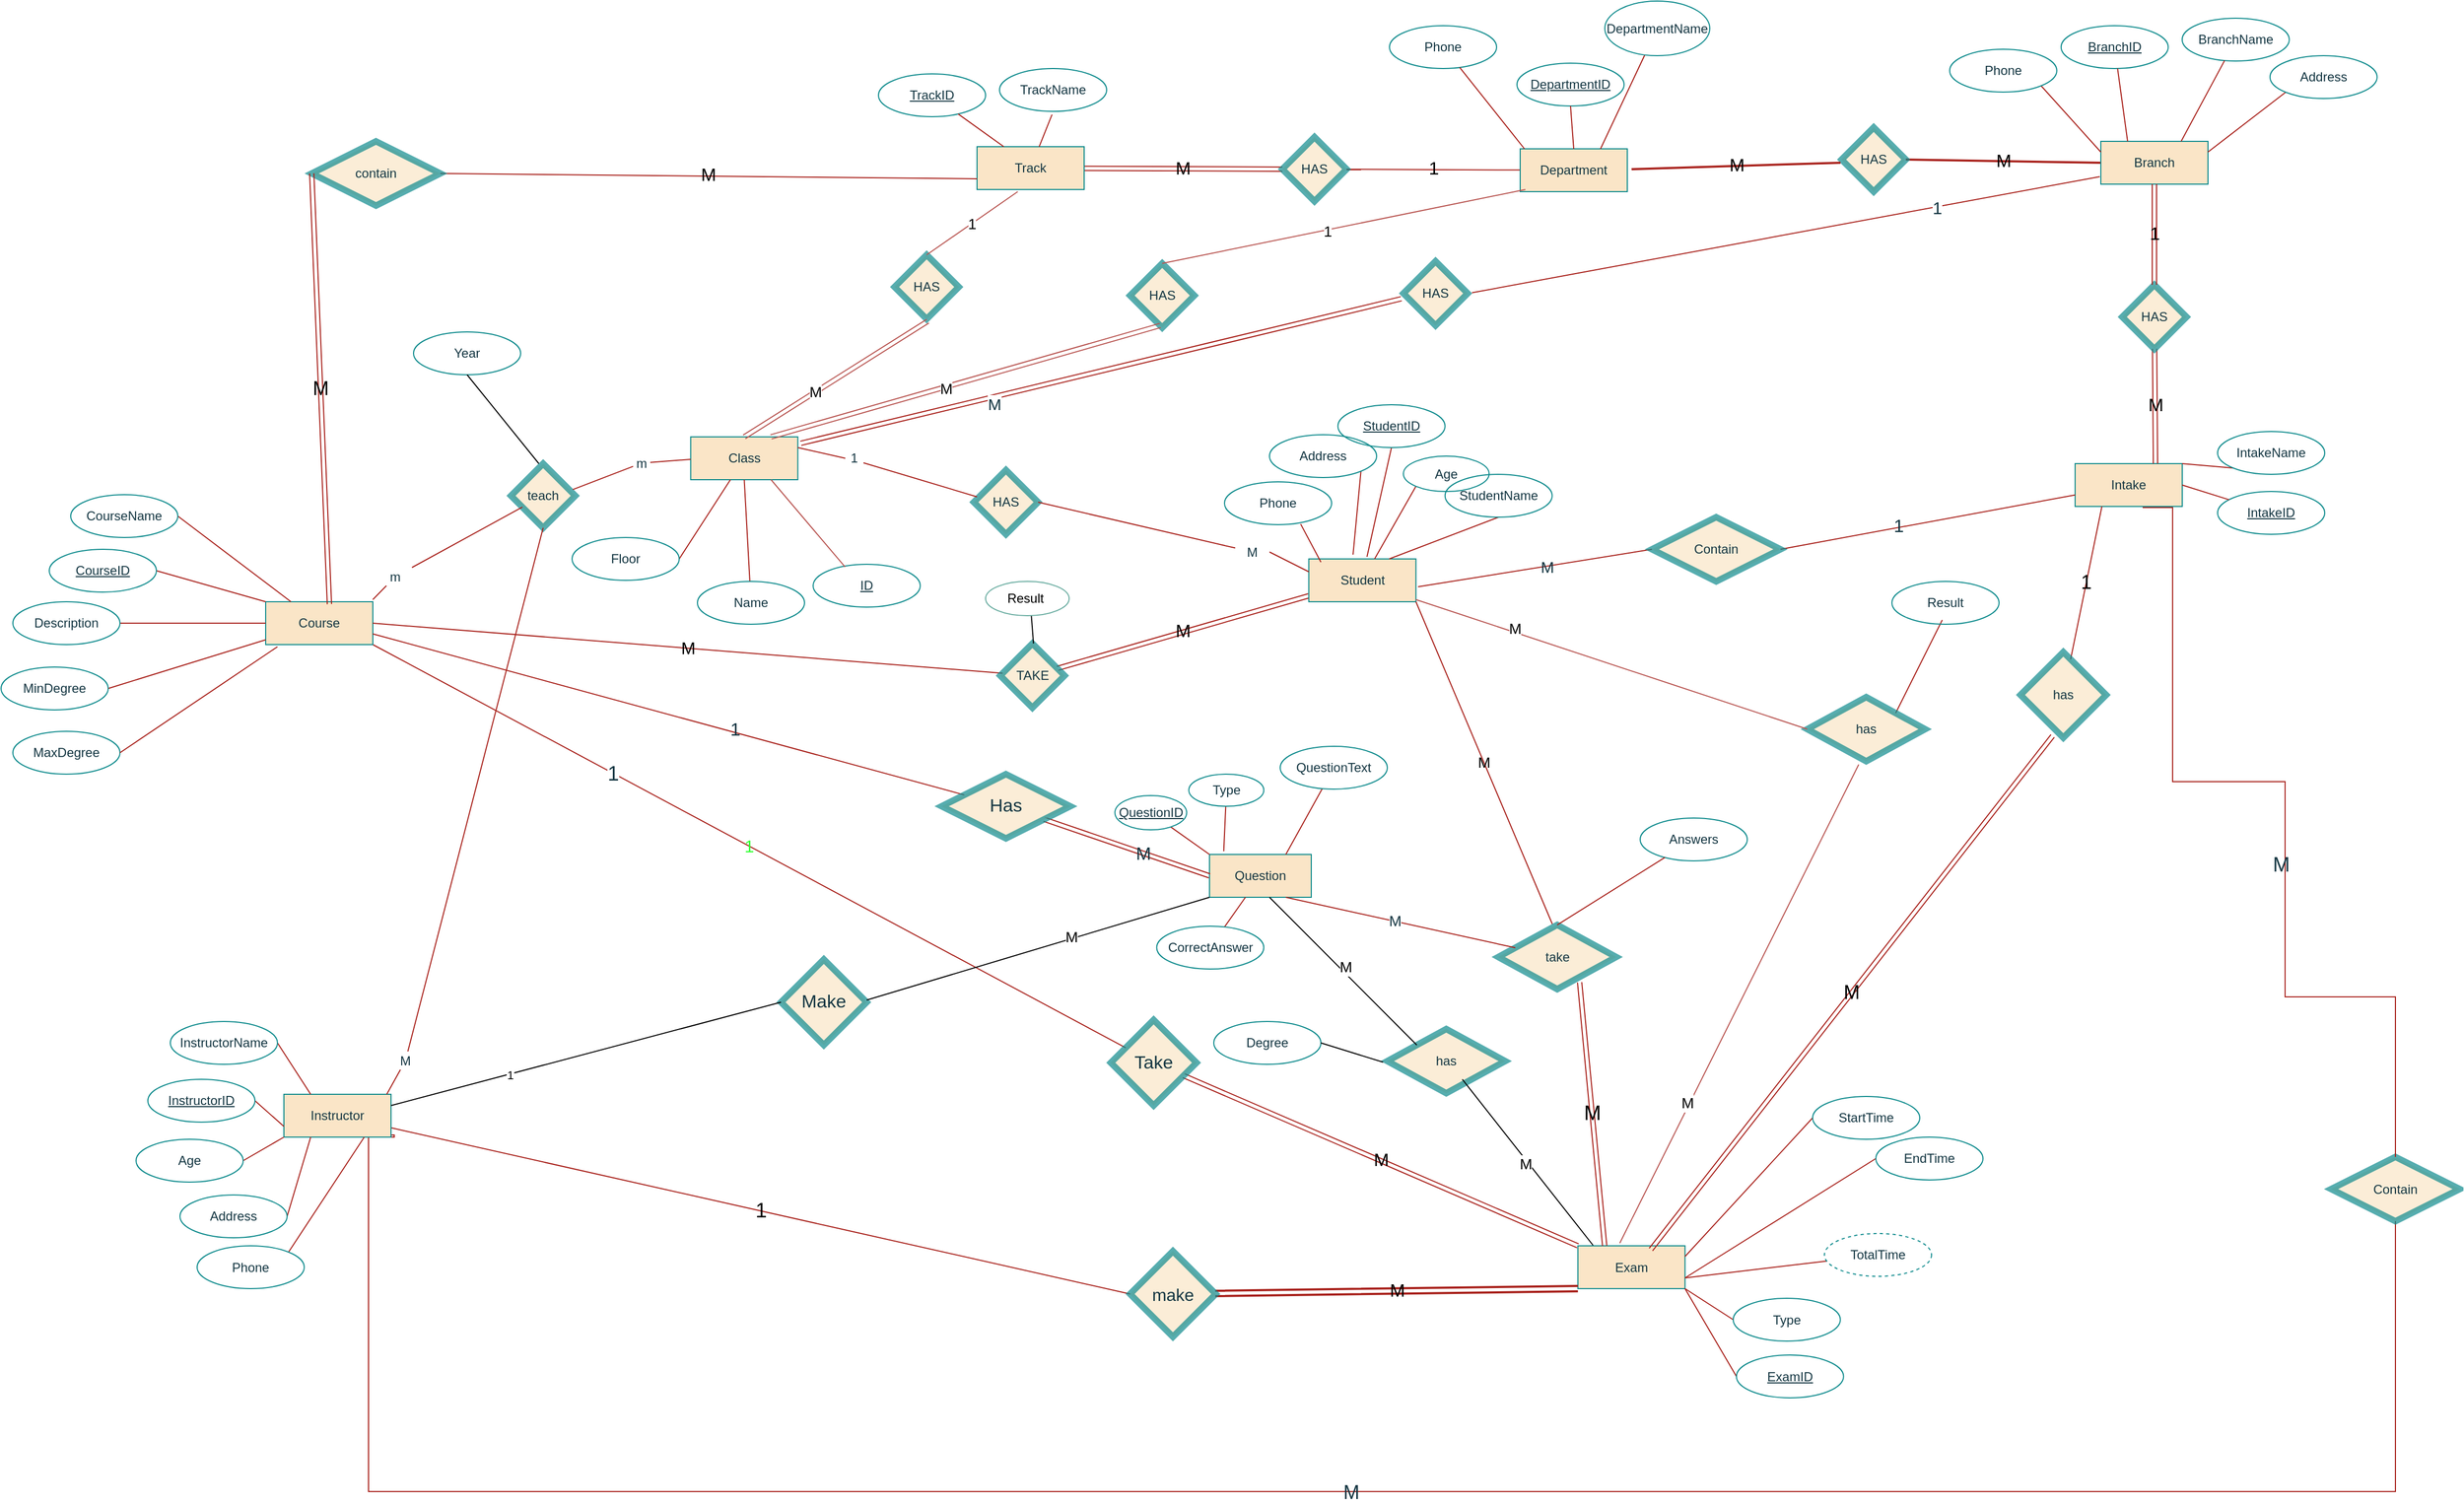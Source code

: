 <mxfile version="22.1.18" type="device">
  <diagram name="Page-1" id="8mtDIU5gfdfmDQiLnDFa">
    <mxGraphModel dx="2400" dy="1514" grid="0" gridSize="10" guides="1" tooltips="1" connect="1" arrows="1" fold="1" page="1" pageScale="1" pageWidth="850" pageHeight="1100" background="none" math="0" shadow="0">
      <root>
        <mxCell id="0" />
        <mxCell id="1" parent="0" />
        <mxCell id="qdoZ0_azvyJZ9i20PAHD-14" value="Intake" style="whiteSpace=wrap;html=1;align=center;fillColor=#FAE5C7;fontColor=#143642;strokeColor=#0F8B8D;labelBackgroundColor=none;" parent="1" vertex="1">
          <mxGeometry x="844" y="302" width="100" height="40" as="geometry" />
        </mxCell>
        <mxCell id="qdoZ0_azvyJZ9i20PAHD-15" value="Exam" style="whiteSpace=wrap;html=1;align=center;fillColor=#FAE5C7;fontColor=#143642;strokeColor=#0F8B8D;labelBackgroundColor=none;" parent="1" vertex="1">
          <mxGeometry x="379.86" y="1032.5" width="100" height="40" as="geometry" />
        </mxCell>
        <mxCell id="qdoZ0_azvyJZ9i20PAHD-69" value="M" style="rounded=0;orthogonalLoop=1;jettySize=auto;html=1;endArrow=none;endFill=0;shape=link;fontSize=17;fontColor=default;labelBackgroundColor=none;strokeColor=#A8201A;entryX=0;entryY=0.5;entryDx=0;entryDy=0;" parent="1" source="qdoZ0_azvyJZ9i20PAHD-16" target="CEPDfcSBHPpfFuHdPuKl-7" edge="1">
          <mxGeometry relative="1" as="geometry">
            <mxPoint x="35" y="26" as="targetPoint" />
          </mxGeometry>
        </mxCell>
        <mxCell id="qdoZ0_azvyJZ9i20PAHD-16" value="Track" style="whiteSpace=wrap;html=1;align=center;fillColor=#FAE5C7;fontColor=#143642;strokeColor=#0F8B8D;labelBackgroundColor=none;" parent="1" vertex="1">
          <mxGeometry x="-181" y="6" width="100" height="40" as="geometry" />
        </mxCell>
        <mxCell id="qdoZ0_azvyJZ9i20PAHD-109" value="&lt;font color=&quot;#33ff33&quot; style=&quot;font-size: 16px;&quot;&gt;1&lt;/font&gt;" style="rounded=0;orthogonalLoop=1;jettySize=auto;html=1;exitX=1;exitY=1;exitDx=0;exitDy=0;endArrow=none;endFill=0;labelBackgroundColor=none;strokeColor=#A8201A;fontColor=default;" parent="1" source="qdoZ0_azvyJZ9i20PAHD-18" target="qdoZ0_azvyJZ9i20PAHD-107" edge="1">
          <mxGeometry relative="1" as="geometry" />
        </mxCell>
        <mxCell id="UTBHH5BBr0o0uskHoU8n-56" value="1" style="edgeLabel;html=1;align=center;verticalAlign=middle;resizable=0;points=[];fontColor=#143642;fontSize=19;" parent="qdoZ0_azvyJZ9i20PAHD-109" vertex="1" connectable="0">
          <mxGeometry x="-0.359" relative="1" as="geometry">
            <mxPoint x="-1" as="offset" />
          </mxGeometry>
        </mxCell>
        <mxCell id="qdoZ0_azvyJZ9i20PAHD-18" value="Course" style="whiteSpace=wrap;html=1;align=center;fillColor=#FAE5C7;fontColor=#143642;strokeColor=#0F8B8D;labelBackgroundColor=none;" parent="1" vertex="1">
          <mxGeometry x="-845" y="431" width="100" height="40" as="geometry" />
        </mxCell>
        <mxCell id="qdoZ0_azvyJZ9i20PAHD-70" value="M" style="rounded=0;orthogonalLoop=1;jettySize=auto;html=1;exitX=0;exitY=0.5;exitDx=0;exitDy=0;endArrow=none;endFill=0;strokeWidth=2;fontSize=17;fontColor=default;labelBackgroundColor=none;strokeColor=#A8201A;entryX=1;entryY=0.5;entryDx=0;entryDy=0;" parent="1" source="qdoZ0_azvyJZ9i20PAHD-19" target="CEPDfcSBHPpfFuHdPuKl-10" edge="1">
          <mxGeometry relative="1" as="geometry">
            <mxPoint x="760" y="6" as="targetPoint" />
          </mxGeometry>
        </mxCell>
        <mxCell id="qdoZ0_azvyJZ9i20PAHD-19" value="Branch" style="whiteSpace=wrap;html=1;align=center;fillColor=#FAE5C7;fontColor=#143642;strokeColor=#0F8B8D;labelBackgroundColor=none;" parent="1" vertex="1">
          <mxGeometry x="868" y="1" width="100" height="40" as="geometry" />
        </mxCell>
        <mxCell id="qdoZ0_azvyJZ9i20PAHD-156" value="1" style="rounded=0;orthogonalLoop=1;jettySize=auto;html=1;entryX=0;entryY=0.5;entryDx=0;entryDy=0;endArrow=none;endFill=0;fontSize=19;fontColor=default;labelBackgroundColor=none;strokeColor=#A8201A;" parent="1" source="qdoZ0_azvyJZ9i20PAHD-20" target="qdoZ0_azvyJZ9i20PAHD-111" edge="1">
          <mxGeometry relative="1" as="geometry" />
        </mxCell>
        <mxCell id="IzAvOUgwbSu5JqP0lJlk-8" style="edgeStyle=orthogonalEdgeStyle;rounded=0;orthogonalLoop=1;jettySize=auto;html=1;exitX=1;exitY=1;exitDx=0;exitDy=0;entryX=0.5;entryY=1;entryDx=0;entryDy=0;endArrow=none;endFill=0;labelBackgroundColor=none;strokeColor=#A8201A;fontColor=default;" parent="1" source="qdoZ0_azvyJZ9i20PAHD-20" target="IzAvOUgwbSu5JqP0lJlk-6" edge="1">
          <mxGeometry relative="1" as="geometry">
            <Array as="points">
              <mxPoint x="-725" y="931" />
              <mxPoint x="-749" y="929" />
              <mxPoint x="-749" y="1262" />
              <mxPoint x="826" y="1262" />
            </Array>
          </mxGeometry>
        </mxCell>
        <mxCell id="IzAvOUgwbSu5JqP0lJlk-12" value="M" style="edgeLabel;html=1;align=center;verticalAlign=middle;resizable=0;points=[];fontSize=18;fontColor=#143642;labelBackgroundColor=none;" parent="IzAvOUgwbSu5JqP0lJlk-8" vertex="1" connectable="0">
          <mxGeometry x="0.025" y="-1" relative="1" as="geometry">
            <mxPoint x="-6" as="offset" />
          </mxGeometry>
        </mxCell>
        <mxCell id="qdoZ0_azvyJZ9i20PAHD-20" value="Instructor" style="whiteSpace=wrap;html=1;align=center;fillColor=#FAE5C7;fontColor=#143642;strokeColor=#0F8B8D;labelBackgroundColor=none;" parent="1" vertex="1">
          <mxGeometry x="-828" y="891" width="100" height="40" as="geometry" />
        </mxCell>
        <mxCell id="qdoZ0_azvyJZ9i20PAHD-96" value="M" style="rounded=0;orthogonalLoop=1;jettySize=auto;html=1;endArrow=none;endFill=0;shape=link;fontSize=17;fontColor=default;labelBackgroundColor=none;strokeColor=#A8201A;" parent="1" source="qdoZ0_azvyJZ9i20PAHD-21" target="qdoZ0_azvyJZ9i20PAHD-95" edge="1">
          <mxGeometry relative="1" as="geometry" />
        </mxCell>
        <mxCell id="qdoZ0_azvyJZ9i20PAHD-21" value="Student" style="whiteSpace=wrap;html=1;align=center;fillColor=#FAE5C7;fontColor=#143642;strokeColor=#0F8B8D;labelBackgroundColor=none;" parent="1" vertex="1">
          <mxGeometry x="128.7" y="391" width="100" height="40" as="geometry" />
        </mxCell>
        <mxCell id="qdoZ0_azvyJZ9i20PAHD-22" value="Question" style="whiteSpace=wrap;html=1;align=center;fillColor=#FAE5C7;fontColor=#143642;strokeColor=#0F8B8D;labelBackgroundColor=none;" parent="1" vertex="1">
          <mxGeometry x="36" y="667" width="95" height="40" as="geometry" />
        </mxCell>
        <mxCell id="qdoZ0_azvyJZ9i20PAHD-26" value="BranchName" style="ellipse;whiteSpace=wrap;html=1;align=center;fillColor=none;fontColor=#143642;strokeColor=#0F8B8D;labelBackgroundColor=none;" parent="1" vertex="1">
          <mxGeometry x="943.91" y="-114" width="100" height="40" as="geometry" />
        </mxCell>
        <mxCell id="qdoZ0_azvyJZ9i20PAHD-27" value="BranchID " style="ellipse;whiteSpace=wrap;html=1;align=center;fontStyle=4;fillColor=none;fontColor=#143642;strokeColor=#0F8B8D;labelBackgroundColor=none;" parent="1" vertex="1">
          <mxGeometry x="830.91" y="-107" width="100" height="40" as="geometry" />
        </mxCell>
        <mxCell id="qdoZ0_azvyJZ9i20PAHD-74" style="rounded=0;orthogonalLoop=1;jettySize=auto;html=1;exitX=0.5;exitY=1;exitDx=0;exitDy=0;endArrow=none;endFill=0;labelBackgroundColor=none;strokeColor=#A8201A;fontColor=default;" parent="1" target="qdoZ0_azvyJZ9i20PAHD-16" edge="1">
          <mxGeometry relative="1" as="geometry">
            <mxPoint x="-111" y="-24" as="sourcePoint" />
          </mxGeometry>
        </mxCell>
        <mxCell id="qdoZ0_azvyJZ9i20PAHD-29" value="TrackName" style="ellipse;whiteSpace=wrap;html=1;align=center;fillColor=none;fontColor=#143642;strokeColor=#0F8B8D;labelBackgroundColor=none;" parent="1" vertex="1">
          <mxGeometry x="-160" y="-67" width="100" height="40" as="geometry" />
        </mxCell>
        <mxCell id="qdoZ0_azvyJZ9i20PAHD-30" value="TrackID " style="ellipse;whiteSpace=wrap;html=1;align=center;fontStyle=4;fillColor=none;fontColor=#143642;strokeColor=#0F8B8D;labelBackgroundColor=none;" parent="1" vertex="1">
          <mxGeometry x="-273" y="-62" width="100" height="40" as="geometry" />
        </mxCell>
        <mxCell id="qdoZ0_azvyJZ9i20PAHD-31" value="IntakeID " style="ellipse;whiteSpace=wrap;html=1;align=center;fontStyle=4;fillColor=none;fontColor=#143642;strokeColor=#0F8B8D;labelBackgroundColor=none;" parent="1" vertex="1">
          <mxGeometry x="977" y="328" width="100" height="40" as="geometry" />
        </mxCell>
        <mxCell id="qdoZ0_azvyJZ9i20PAHD-72" style="rounded=0;orthogonalLoop=1;jettySize=auto;html=1;exitX=0;exitY=1;exitDx=0;exitDy=0;entryX=1;entryY=0;entryDx=0;entryDy=0;endArrow=none;endFill=0;labelBackgroundColor=none;strokeColor=#A8201A;fontColor=default;" parent="1" source="qdoZ0_azvyJZ9i20PAHD-32" target="qdoZ0_azvyJZ9i20PAHD-14" edge="1">
          <mxGeometry relative="1" as="geometry" />
        </mxCell>
        <mxCell id="qdoZ0_azvyJZ9i20PAHD-32" value="IntakeName" style="ellipse;whiteSpace=wrap;html=1;align=center;fillColor=none;fontColor=#143642;strokeColor=#0F8B8D;labelBackgroundColor=none;" parent="1" vertex="1">
          <mxGeometry x="977" y="272" width="100" height="40" as="geometry" />
        </mxCell>
        <mxCell id="qdoZ0_azvyJZ9i20PAHD-85" style="rounded=0;orthogonalLoop=1;jettySize=auto;html=1;exitX=1;exitY=0.5;exitDx=0;exitDy=0;entryX=0;entryY=0;entryDx=0;entryDy=0;endArrow=none;endFill=0;labelBackgroundColor=none;strokeColor=#A8201A;fontColor=default;" parent="1" source="qdoZ0_azvyJZ9i20PAHD-33" target="qdoZ0_azvyJZ9i20PAHD-18" edge="1">
          <mxGeometry relative="1" as="geometry" />
        </mxCell>
        <mxCell id="qdoZ0_azvyJZ9i20PAHD-33" value="CourseID " style="ellipse;whiteSpace=wrap;html=1;align=center;fontStyle=4;fillColor=none;fontColor=#143642;strokeColor=#0F8B8D;labelBackgroundColor=none;" parent="1" vertex="1">
          <mxGeometry x="-1047" y="382" width="100" height="40" as="geometry" />
        </mxCell>
        <mxCell id="qdoZ0_azvyJZ9i20PAHD-84" style="rounded=0;orthogonalLoop=1;jettySize=auto;html=1;exitX=1;exitY=0.5;exitDx=0;exitDy=0;endArrow=none;endFill=0;labelBackgroundColor=none;strokeColor=#A8201A;fontColor=default;" parent="1" source="qdoZ0_azvyJZ9i20PAHD-34" target="qdoZ0_azvyJZ9i20PAHD-18" edge="1">
          <mxGeometry relative="1" as="geometry" />
        </mxCell>
        <mxCell id="qdoZ0_azvyJZ9i20PAHD-34" value="CourseName" style="ellipse;whiteSpace=wrap;html=1;align=center;fillColor=none;fontColor=#143642;strokeColor=#0F8B8D;labelBackgroundColor=none;" parent="1" vertex="1">
          <mxGeometry x="-1027" y="331" width="100" height="40" as="geometry" />
        </mxCell>
        <mxCell id="qdoZ0_azvyJZ9i20PAHD-188" style="rounded=0;orthogonalLoop=1;jettySize=auto;html=1;entryX=0;entryY=0.5;entryDx=0;entryDy=0;endArrow=none;endFill=0;labelBackgroundColor=none;strokeColor=#A8201A;fontColor=default;" parent="1" source="qdoZ0_azvyJZ9i20PAHD-35" target="qdoZ0_azvyJZ9i20PAHD-18" edge="1">
          <mxGeometry relative="1" as="geometry" />
        </mxCell>
        <mxCell id="qdoZ0_azvyJZ9i20PAHD-35" value="Description" style="ellipse;whiteSpace=wrap;html=1;align=center;fillColor=none;fontColor=#143642;strokeColor=#0F8B8D;labelBackgroundColor=none;" parent="1" vertex="1">
          <mxGeometry x="-1081" y="431" width="100" height="40" as="geometry" />
        </mxCell>
        <mxCell id="qdoZ0_azvyJZ9i20PAHD-36" value="MaxDegree" style="ellipse;whiteSpace=wrap;html=1;align=center;fillColor=none;fontColor=#143642;strokeColor=#0F8B8D;labelBackgroundColor=none;" parent="1" vertex="1">
          <mxGeometry x="-1081" y="552" width="100" height="40" as="geometry" />
        </mxCell>
        <mxCell id="qdoZ0_azvyJZ9i20PAHD-87" style="rounded=0;orthogonalLoop=1;jettySize=auto;html=1;exitX=1;exitY=0.5;exitDx=0;exitDy=0;endArrow=none;endFill=0;labelBackgroundColor=none;strokeColor=#A8201A;fontColor=default;" parent="1" source="qdoZ0_azvyJZ9i20PAHD-37" target="qdoZ0_azvyJZ9i20PAHD-18" edge="1">
          <mxGeometry relative="1" as="geometry" />
        </mxCell>
        <mxCell id="qdoZ0_azvyJZ9i20PAHD-37" value="MinDegree" style="ellipse;whiteSpace=wrap;html=1;align=center;fillColor=none;fontColor=#143642;strokeColor=#0F8B8D;labelBackgroundColor=none;" parent="1" vertex="1">
          <mxGeometry x="-1092" y="492" width="100" height="40" as="geometry" />
        </mxCell>
        <mxCell id="qdoZ0_azvyJZ9i20PAHD-90" style="rounded=0;orthogonalLoop=1;jettySize=auto;html=1;exitX=1;exitY=0.5;exitDx=0;exitDy=0;entryX=0;entryY=0.75;entryDx=0;entryDy=0;endArrow=none;endFill=0;labelBackgroundColor=none;strokeColor=#A8201A;fontColor=default;" parent="1" source="qdoZ0_azvyJZ9i20PAHD-38" target="qdoZ0_azvyJZ9i20PAHD-20" edge="1">
          <mxGeometry relative="1" as="geometry" />
        </mxCell>
        <mxCell id="qdoZ0_azvyJZ9i20PAHD-38" value="InstructorID " style="ellipse;whiteSpace=wrap;html=1;align=center;fontStyle=4;fillColor=none;fontColor=#143642;strokeColor=#0F8B8D;labelBackgroundColor=none;" parent="1" vertex="1">
          <mxGeometry x="-955" y="877" width="100" height="40" as="geometry" />
        </mxCell>
        <mxCell id="qdoZ0_azvyJZ9i20PAHD-89" style="rounded=0;orthogonalLoop=1;jettySize=auto;html=1;exitX=1;exitY=0.5;exitDx=0;exitDy=0;entryX=0.25;entryY=0;entryDx=0;entryDy=0;endArrow=none;endFill=0;labelBackgroundColor=none;strokeColor=#A8201A;fontColor=default;" parent="1" source="qdoZ0_azvyJZ9i20PAHD-39" target="qdoZ0_azvyJZ9i20PAHD-20" edge="1">
          <mxGeometry relative="1" as="geometry" />
        </mxCell>
        <mxCell id="qdoZ0_azvyJZ9i20PAHD-39" value="InstructorName" style="ellipse;whiteSpace=wrap;html=1;align=center;fillColor=none;fontColor=#143642;strokeColor=#0F8B8D;labelBackgroundColor=none;" parent="1" vertex="1">
          <mxGeometry x="-934" y="823" width="100" height="40" as="geometry" />
        </mxCell>
        <mxCell id="qdoZ0_azvyJZ9i20PAHD-186" style="rounded=0;orthogonalLoop=1;jettySize=auto;html=1;exitX=0.5;exitY=1;exitDx=0;exitDy=0;endArrow=none;endFill=0;labelBackgroundColor=none;strokeColor=#A8201A;fontColor=default;" parent="1" source="qdoZ0_azvyJZ9i20PAHD-40" edge="1">
          <mxGeometry relative="1" as="geometry">
            <mxPoint x="183" y="389" as="targetPoint" />
          </mxGeometry>
        </mxCell>
        <mxCell id="qdoZ0_azvyJZ9i20PAHD-40" value="StudentID " style="ellipse;whiteSpace=wrap;html=1;align=center;fontStyle=4;fillColor=none;fontColor=#143642;strokeColor=#0F8B8D;labelBackgroundColor=none;" parent="1" vertex="1">
          <mxGeometry x="155.86" y="247" width="100" height="40" as="geometry" />
        </mxCell>
        <mxCell id="qdoZ0_azvyJZ9i20PAHD-185" style="rounded=0;orthogonalLoop=1;jettySize=auto;html=1;exitX=0.5;exitY=1;exitDx=0;exitDy=0;entryX=0.75;entryY=0;entryDx=0;entryDy=0;endArrow=none;endFill=0;labelBackgroundColor=none;strokeColor=#A8201A;fontColor=default;" parent="1" source="qdoZ0_azvyJZ9i20PAHD-41" target="qdoZ0_azvyJZ9i20PAHD-21" edge="1">
          <mxGeometry relative="1" as="geometry" />
        </mxCell>
        <mxCell id="qdoZ0_azvyJZ9i20PAHD-41" value="StudentName" style="ellipse;whiteSpace=wrap;html=1;align=center;fillColor=none;fontColor=#143642;strokeColor=#0F8B8D;labelBackgroundColor=none;" parent="1" vertex="1">
          <mxGeometry x="255.86" y="312" width="100" height="40" as="geometry" />
        </mxCell>
        <mxCell id="qdoZ0_azvyJZ9i20PAHD-181" style="rounded=0;orthogonalLoop=1;jettySize=auto;html=1;entryX=0;entryY=0;entryDx=0;entryDy=0;endArrow=none;endFill=0;labelBackgroundColor=none;strokeColor=#A8201A;fontColor=default;" parent="1" source="qdoZ0_azvyJZ9i20PAHD-42" target="qdoZ0_azvyJZ9i20PAHD-22" edge="1">
          <mxGeometry relative="1" as="geometry" />
        </mxCell>
        <mxCell id="qdoZ0_azvyJZ9i20PAHD-42" value="QuestionID " style="ellipse;whiteSpace=wrap;html=1;align=center;fontStyle=4;fillColor=none;fontColor=#143642;strokeColor=#0F8B8D;labelBackgroundColor=none;" parent="1" vertex="1">
          <mxGeometry x="-52.3" y="612" width="67" height="32" as="geometry" />
        </mxCell>
        <mxCell id="qdoZ0_azvyJZ9i20PAHD-184" style="rounded=0;orthogonalLoop=1;jettySize=auto;html=1;endArrow=none;endFill=0;labelBackgroundColor=none;strokeColor=#A8201A;fontColor=default;" parent="1" source="qdoZ0_azvyJZ9i20PAHD-46" target="qdoZ0_azvyJZ9i20PAHD-22" edge="1">
          <mxGeometry relative="1" as="geometry" />
        </mxCell>
        <mxCell id="qdoZ0_azvyJZ9i20PAHD-46" value="CorrectAnswer " style="ellipse;whiteSpace=wrap;html=1;align=center;fillColor=none;fontColor=#143642;strokeColor=#0F8B8D;labelBackgroundColor=none;" parent="1" vertex="1">
          <mxGeometry x="-13.3" y="734" width="100" height="40" as="geometry" />
        </mxCell>
        <mxCell id="qdoZ0_azvyJZ9i20PAHD-183" style="rounded=0;orthogonalLoop=1;jettySize=auto;html=1;entryX=0.14;entryY=-0.075;entryDx=0;entryDy=0;endArrow=none;endFill=0;entryPerimeter=0;labelBackgroundColor=none;strokeColor=#A8201A;fontColor=default;" parent="1" source="qdoZ0_azvyJZ9i20PAHD-47" target="qdoZ0_azvyJZ9i20PAHD-22" edge="1">
          <mxGeometry relative="1" as="geometry" />
        </mxCell>
        <mxCell id="qdoZ0_azvyJZ9i20PAHD-47" value="Type " style="ellipse;whiteSpace=wrap;html=1;align=center;fillColor=none;fontColor=#143642;strokeColor=#0F8B8D;labelBackgroundColor=none;" parent="1" vertex="1">
          <mxGeometry x="16.7" y="592" width="70" height="30" as="geometry" />
        </mxCell>
        <mxCell id="qdoZ0_azvyJZ9i20PAHD-182" style="rounded=0;orthogonalLoop=1;jettySize=auto;html=1;entryX=0.75;entryY=0;entryDx=0;entryDy=0;endArrow=none;endFill=0;labelBackgroundColor=none;strokeColor=#A8201A;fontColor=default;" parent="1" source="qdoZ0_azvyJZ9i20PAHD-48" target="qdoZ0_azvyJZ9i20PAHD-22" edge="1">
          <mxGeometry relative="1" as="geometry" />
        </mxCell>
        <mxCell id="qdoZ0_azvyJZ9i20PAHD-48" value="QuestionText" style="ellipse;whiteSpace=wrap;html=1;align=center;fillColor=none;fontColor=#143642;strokeColor=#0F8B8D;labelBackgroundColor=none;" parent="1" vertex="1">
          <mxGeometry x="102.0" y="566" width="100" height="40" as="geometry" />
        </mxCell>
        <mxCell id="qdoZ0_azvyJZ9i20PAHD-176" style="rounded=0;orthogonalLoop=1;jettySize=auto;html=1;exitX=0;exitY=0.5;exitDx=0;exitDy=0;endArrow=none;endFill=0;entryX=1;entryY=1;entryDx=0;entryDy=0;labelBackgroundColor=none;strokeColor=#A8201A;fontColor=default;" parent="1" source="qdoZ0_azvyJZ9i20PAHD-49" target="qdoZ0_azvyJZ9i20PAHD-15" edge="1">
          <mxGeometry relative="1" as="geometry">
            <mxPoint x="582.86" y="992.5" as="targetPoint" />
          </mxGeometry>
        </mxCell>
        <mxCell id="qdoZ0_azvyJZ9i20PAHD-49" value="ExamID " style="ellipse;whiteSpace=wrap;html=1;align=center;fontStyle=4;fillColor=none;fontColor=#143642;strokeColor=#0F8B8D;labelBackgroundColor=none;" parent="1" vertex="1">
          <mxGeometry x="527.86" y="1134.5" width="100" height="40" as="geometry" />
        </mxCell>
        <mxCell id="qdoZ0_azvyJZ9i20PAHD-175" style="rounded=0;orthogonalLoop=1;jettySize=auto;html=1;endArrow=none;endFill=0;entryX=1;entryY=0.75;entryDx=0;entryDy=0;labelBackgroundColor=none;strokeColor=#A8201A;fontColor=default;" parent="1" source="qdoZ0_azvyJZ9i20PAHD-53" target="qdoZ0_azvyJZ9i20PAHD-15" edge="1">
          <mxGeometry relative="1" as="geometry">
            <mxPoint x="581.86" y="995.5" as="targetPoint" />
          </mxGeometry>
        </mxCell>
        <mxCell id="qdoZ0_azvyJZ9i20PAHD-53" value="TotalTime" style="ellipse;whiteSpace=wrap;html=1;align=center;dashed=1;fillColor=none;fontColor=#143642;strokeColor=#0F8B8D;labelBackgroundColor=none;" parent="1" vertex="1">
          <mxGeometry x="610" y="1021" width="100" height="40" as="geometry" />
        </mxCell>
        <mxCell id="qdoZ0_azvyJZ9i20PAHD-174" style="rounded=0;orthogonalLoop=1;jettySize=auto;html=1;exitX=0;exitY=0.5;exitDx=0;exitDy=0;entryX=1;entryY=0.75;entryDx=0;entryDy=0;endArrow=none;endFill=0;labelBackgroundColor=none;strokeColor=#A8201A;fontColor=default;" parent="1" source="qdoZ0_azvyJZ9i20PAHD-54" target="qdoZ0_azvyJZ9i20PAHD-15" edge="1">
          <mxGeometry relative="1" as="geometry" />
        </mxCell>
        <mxCell id="qdoZ0_azvyJZ9i20PAHD-54" value="EndTime" style="ellipse;whiteSpace=wrap;html=1;align=center;fillColor=none;fontColor=#143642;strokeColor=#0F8B8D;labelBackgroundColor=none;" parent="1" vertex="1">
          <mxGeometry x="658" y="931" width="100" height="40" as="geometry" />
        </mxCell>
        <mxCell id="qdoZ0_azvyJZ9i20PAHD-173" style="rounded=0;orthogonalLoop=1;jettySize=auto;html=1;exitX=0;exitY=0.5;exitDx=0;exitDy=0;entryX=1;entryY=0.25;entryDx=0;entryDy=0;endArrow=none;endFill=0;labelBackgroundColor=none;strokeColor=#A8201A;fontColor=default;" parent="1" source="qdoZ0_azvyJZ9i20PAHD-55" target="qdoZ0_azvyJZ9i20PAHD-15" edge="1">
          <mxGeometry relative="1" as="geometry" />
        </mxCell>
        <mxCell id="qdoZ0_azvyJZ9i20PAHD-55" value="StartTime" style="ellipse;whiteSpace=wrap;html=1;align=center;fillColor=none;fontColor=#143642;strokeColor=#0F8B8D;labelBackgroundColor=none;" parent="1" vertex="1">
          <mxGeometry x="599" y="893" width="100" height="40" as="geometry" />
        </mxCell>
        <mxCell id="qdoZ0_azvyJZ9i20PAHD-63" style="rounded=0;orthogonalLoop=1;jettySize=auto;html=1;entryX=0.75;entryY=0;entryDx=0;entryDy=0;endArrow=none;endFill=0;labelBackgroundColor=none;strokeColor=#A8201A;fontColor=default;" parent="1" source="qdoZ0_azvyJZ9i20PAHD-26" target="qdoZ0_azvyJZ9i20PAHD-19" edge="1">
          <mxGeometry relative="1" as="geometry" />
        </mxCell>
        <mxCell id="qdoZ0_azvyJZ9i20PAHD-64" style="rounded=0;orthogonalLoop=1;jettySize=auto;html=1;entryX=0.25;entryY=0;entryDx=0;entryDy=0;endArrow=none;endFill=0;labelBackgroundColor=none;strokeColor=#A8201A;fontColor=default;" parent="1" source="qdoZ0_azvyJZ9i20PAHD-27" target="qdoZ0_azvyJZ9i20PAHD-19" edge="1">
          <mxGeometry relative="1" as="geometry" />
        </mxCell>
        <mxCell id="qdoZ0_azvyJZ9i20PAHD-73" style="rounded=0;orthogonalLoop=1;jettySize=auto;html=1;entryX=1;entryY=0.5;entryDx=0;entryDy=0;endArrow=none;endFill=0;labelBackgroundColor=none;strokeColor=#A8201A;fontColor=default;" parent="1" source="qdoZ0_azvyJZ9i20PAHD-31" target="qdoZ0_azvyJZ9i20PAHD-14" edge="1">
          <mxGeometry relative="1" as="geometry" />
        </mxCell>
        <mxCell id="qdoZ0_azvyJZ9i20PAHD-75" style="rounded=0;orthogonalLoop=1;jettySize=auto;html=1;entryX=0.25;entryY=0;entryDx=0;entryDy=0;endArrow=none;endFill=0;labelBackgroundColor=none;strokeColor=#A8201A;fontColor=default;" parent="1" source="qdoZ0_azvyJZ9i20PAHD-30" target="qdoZ0_azvyJZ9i20PAHD-16" edge="1">
          <mxGeometry relative="1" as="geometry" />
        </mxCell>
        <mxCell id="qdoZ0_azvyJZ9i20PAHD-167" value="M" style="rounded=0;orthogonalLoop=1;jettySize=auto;html=1;entryX=0.75;entryY=0;entryDx=0;entryDy=0;endArrow=none;endFill=0;shape=link;fontSize=17;fontColor=default;labelBackgroundColor=none;strokeColor=#A8201A;" parent="1" source="HVKwMnd102rBAJzlbqlu-4" target="qdoZ0_azvyJZ9i20PAHD-14" edge="1">
          <mxGeometry relative="1" as="geometry">
            <mxPoint x="861.041" y="289.039" as="sourcePoint" />
          </mxGeometry>
        </mxCell>
        <mxCell id="qdoZ0_azvyJZ9i20PAHD-88" style="rounded=0;orthogonalLoop=1;jettySize=auto;html=1;exitX=1;exitY=0.5;exitDx=0;exitDy=0;entryX=0.11;entryY=1.05;entryDx=0;entryDy=0;entryPerimeter=0;endArrow=none;endFill=0;labelBackgroundColor=none;strokeColor=#A8201A;fontColor=default;" parent="1" source="qdoZ0_azvyJZ9i20PAHD-36" target="qdoZ0_azvyJZ9i20PAHD-18" edge="1">
          <mxGeometry relative="1" as="geometry" />
        </mxCell>
        <mxCell id="qdoZ0_azvyJZ9i20PAHD-97" value="M" style="rounded=0;orthogonalLoop=1;jettySize=auto;html=1;entryX=1;entryY=0.5;entryDx=0;entryDy=0;endArrow=none;endFill=0;fontSize=16;fontColor=default;labelBackgroundColor=none;strokeColor=#A8201A;" parent="1" source="qdoZ0_azvyJZ9i20PAHD-95" target="qdoZ0_azvyJZ9i20PAHD-18" edge="1">
          <mxGeometry relative="1" as="geometry" />
        </mxCell>
        <mxCell id="qdoZ0_azvyJZ9i20PAHD-95" value="TAKE" style="rhombus;whiteSpace=wrap;html=1;fillColor=#FAE5C7;strokeColor=#0F8B8D;fontColor=#143642;strokeWidth=6;perimeterSpacing=0;opacity=70;labelBackgroundColor=none;" parent="1" vertex="1">
          <mxGeometry x="-159.3" y="470" width="60" height="60" as="geometry" />
        </mxCell>
        <mxCell id="qdoZ0_azvyJZ9i20PAHD-168" value="1" style="rounded=0;orthogonalLoop=1;jettySize=auto;html=1;entryX=0.25;entryY=1;entryDx=0;entryDy=0;endArrow=none;endFill=0;fontSize=18;fontColor=default;labelBackgroundColor=none;strokeColor=#A8201A;" parent="1" source="qdoZ0_azvyJZ9i20PAHD-99" target="qdoZ0_azvyJZ9i20PAHD-14" edge="1">
          <mxGeometry relative="1" as="geometry">
            <Array as="points" />
          </mxGeometry>
        </mxCell>
        <mxCell id="qdoZ0_azvyJZ9i20PAHD-169" value="M" style="rounded=0;orthogonalLoop=1;jettySize=auto;html=1;exitX=0.375;exitY=0.979;exitDx=0;exitDy=0;endArrow=none;endFill=0;shape=link;fontSize=18;fontColor=default;labelBackgroundColor=none;strokeColor=#A8201A;exitPerimeter=0;" parent="1" source="qdoZ0_azvyJZ9i20PAHD-99" edge="1">
          <mxGeometry relative="1" as="geometry">
            <mxPoint x="784" y="778.5" as="sourcePoint" />
            <mxPoint x="448" y="1036" as="targetPoint" />
          </mxGeometry>
        </mxCell>
        <mxCell id="qdoZ0_azvyJZ9i20PAHD-99" value="has" style="rhombus;whiteSpace=wrap;html=1;fillColor=#FAE5C7;strokeColor=#0F8B8D;fontColor=#143642;strokeWidth=6;perimeterSpacing=0;opacity=70;labelBackgroundColor=none;" parent="1" vertex="1">
          <mxGeometry x="793" y="478" width="80" height="80" as="geometry" />
        </mxCell>
        <mxCell id="qdoZ0_azvyJZ9i20PAHD-164" value="M" style="rounded=0;orthogonalLoop=1;jettySize=auto;html=1;entryX=0;entryY=0;entryDx=0;entryDy=0;endArrow=none;endFill=0;fontSize=17;fontColor=default;labelBackgroundColor=none;strokeColor=#A8201A;shape=link;" parent="1" source="qdoZ0_azvyJZ9i20PAHD-107" target="qdoZ0_azvyJZ9i20PAHD-15" edge="1">
          <mxGeometry x="0.0" relative="1" as="geometry">
            <mxPoint as="offset" />
          </mxGeometry>
        </mxCell>
        <mxCell id="qdoZ0_azvyJZ9i20PAHD-107" value="&lt;font style=&quot;font-size: 17px;&quot;&gt;Take&lt;/font&gt;" style="rhombus;whiteSpace=wrap;html=1;fillColor=#FAE5C7;strokeColor=#0F8B8D;fontColor=#143642;strokeWidth=6;perimeterSpacing=0;opacity=70;labelBackgroundColor=none;" parent="1" vertex="1">
          <mxGeometry x="-56.14" y="821.5" width="80" height="80" as="geometry" />
        </mxCell>
        <mxCell id="qdoZ0_azvyJZ9i20PAHD-166" value="M" style="rounded=0;orthogonalLoop=1;jettySize=auto;html=1;entryX=0;entryY=1;entryDx=0;entryDy=0;endArrow=none;endFill=0;strokeWidth=2;fontSize=17;fontColor=default;labelBackgroundColor=none;strokeColor=#A8201A;shape=link;" parent="1" source="qdoZ0_azvyJZ9i20PAHD-111" target="qdoZ0_azvyJZ9i20PAHD-15" edge="1">
          <mxGeometry relative="1" as="geometry" />
        </mxCell>
        <mxCell id="qdoZ0_azvyJZ9i20PAHD-111" value="&lt;font style=&quot;font-size: 16px;&quot;&gt;make&lt;/font&gt;" style="rhombus;whiteSpace=wrap;html=1;fillColor=#FAE5C7;strokeColor=#0F8B8D;fontColor=#143642;strokeWidth=6;perimeterSpacing=0;opacity=70;labelBackgroundColor=none;" parent="1" vertex="1">
          <mxGeometry x="-38.14" y="1037.5" width="80" height="80" as="geometry" />
        </mxCell>
        <mxCell id="qdoZ0_azvyJZ9i20PAHD-119" value="M" style="rounded=0;orthogonalLoop=1;jettySize=auto;html=1;exitX=0.69;exitY=0.894;exitDx=0;exitDy=0;entryX=0.25;entryY=0;entryDx=0;entryDy=0;endArrow=none;endFill=0;shape=link;fontSize=19;fontColor=default;exitPerimeter=0;labelBackgroundColor=none;strokeColor=#A8201A;" parent="1" source="qdoZ0_azvyJZ9i20PAHD-118" target="qdoZ0_azvyJZ9i20PAHD-15" edge="1">
          <mxGeometry relative="1" as="geometry" />
        </mxCell>
        <mxCell id="qdoZ0_azvyJZ9i20PAHD-154" value="M" style="rounded=0;orthogonalLoop=1;jettySize=auto;html=1;entryX=1;entryY=1;entryDx=0;entryDy=0;endArrow=none;endFill=0;labelBackgroundColor=none;strokeColor=#A8201A;fontColor=default;fontSize=14;" parent="1" target="qdoZ0_azvyJZ9i20PAHD-21" edge="1">
          <mxGeometry relative="1" as="geometry">
            <mxPoint x="356" y="732" as="sourcePoint" />
          </mxGeometry>
        </mxCell>
        <mxCell id="qdoZ0_azvyJZ9i20PAHD-118" value="take" style="shape=rhombus;perimeter=rhombusPerimeter;whiteSpace=wrap;html=1;align=center;fillColor=#FAE5C7;strokeColor=#0F8B8D;fontColor=#143642;strokeWidth=6;perimeterSpacing=0;opacity=70;labelBackgroundColor=none;" parent="1" vertex="1">
          <mxGeometry x="305.59" y="732.79" width="110" height="60" as="geometry" />
        </mxCell>
        <mxCell id="qdoZ0_azvyJZ9i20PAHD-127" style="edgeStyle=orthogonalEdgeStyle;rounded=0;orthogonalLoop=1;jettySize=auto;html=1;exitX=0.5;exitY=1;exitDx=0;exitDy=0;labelBackgroundColor=none;strokeColor=#A8201A;fontColor=default;" parent="1" edge="1">
          <mxGeometry relative="1" as="geometry">
            <mxPoint x="577.86" y="1078.5" as="sourcePoint" />
            <mxPoint x="577.86" y="1078.5" as="targetPoint" />
          </mxGeometry>
        </mxCell>
        <mxCell id="qdoZ0_azvyJZ9i20PAHD-393" style="rounded=0;orthogonalLoop=1;jettySize=auto;html=1;entryX=1;entryY=0;entryDx=0;entryDy=0;endArrow=none;endFill=0;labelBackgroundColor=none;strokeColor=#A8201A;fontColor=default;" parent="1" target="4ihTeEzKZuz1NccWkODX-2" edge="1">
          <mxGeometry relative="1" as="geometry">
            <mxPoint x="720" y="448" as="sourcePoint" />
          </mxGeometry>
        </mxCell>
        <mxCell id="qdoZ0_azvyJZ9i20PAHD-392" value="Answers" style="ellipse;whiteSpace=wrap;html=1;align=center;fillColor=none;fontColor=#143642;strokeColor=#0F8B8D;labelBackgroundColor=none;" parent="1" vertex="1">
          <mxGeometry x="438" y="633" width="100" height="40" as="geometry" />
        </mxCell>
        <mxCell id="qdoZ0_azvyJZ9i20PAHD-394" value="Result" style="ellipse;whiteSpace=wrap;html=1;align=center;fillColor=none;fontColor=#143642;strokeColor=#0F8B8D;labelBackgroundColor=none;" parent="1" vertex="1">
          <mxGeometry x="673" y="412" width="100" height="40" as="geometry" />
        </mxCell>
        <mxCell id="qdoZ0_azvyJZ9i20PAHD-395" style="rounded=0;orthogonalLoop=1;jettySize=auto;html=1;endArrow=none;endFill=0;labelBackgroundColor=none;strokeColor=#A8201A;fontColor=default;entryX=0.5;entryY=0;entryDx=0;entryDy=0;" parent="1" source="qdoZ0_azvyJZ9i20PAHD-392" target="qdoZ0_azvyJZ9i20PAHD-118" edge="1">
          <mxGeometry relative="1" as="geometry">
            <mxPoint x="371.73" y="729.79" as="targetPoint" />
          </mxGeometry>
        </mxCell>
        <mxCell id="qdoZ0_azvyJZ9i20PAHD-442" value="M" style="rounded=0;orthogonalLoop=1;jettySize=auto;html=1;exitX=1;exitY=0.5;exitDx=0;exitDy=0;entryX=0;entryY=0.75;entryDx=0;entryDy=0;endArrow=none;endFill=0;fontSize=17;fontColor=default;labelBackgroundColor=none;strokeColor=#A8201A;" parent="1" source="qdoZ0_azvyJZ9i20PAHD-441" target="qdoZ0_azvyJZ9i20PAHD-16" edge="1">
          <mxGeometry relative="1" as="geometry" />
        </mxCell>
        <mxCell id="qdoZ0_azvyJZ9i20PAHD-441" value="contain" style="shape=rhombus;perimeter=rhombusPerimeter;whiteSpace=wrap;html=1;align=center;fillColor=#FAE5C7;strokeColor=#0F8B8D;fontColor=#143642;strokeWidth=6;perimeterSpacing=0;opacity=70;labelBackgroundColor=none;" parent="1" vertex="1">
          <mxGeometry x="-802" y="1" width="120" height="60" as="geometry" />
        </mxCell>
        <mxCell id="qdoZ0_azvyJZ9i20PAHD-443" value="M" style="rounded=0;orthogonalLoop=1;jettySize=auto;html=1;exitX=0;exitY=0.5;exitDx=0;exitDy=0;entryX=0.595;entryY=0.056;entryDx=0;entryDy=0;entryPerimeter=0;endArrow=none;endFill=0;shape=link;fontSize=18;fontColor=default;labelBackgroundColor=none;strokeColor=#A8201A;" parent="1" source="qdoZ0_azvyJZ9i20PAHD-441" target="qdoZ0_azvyJZ9i20PAHD-18" edge="1">
          <mxGeometry relative="1" as="geometry" />
        </mxCell>
        <mxCell id="qdoZ0_azvyJZ9i20PAHD-452" style="rounded=0;orthogonalLoop=1;jettySize=auto;html=1;exitX=1;exitY=1;exitDx=0;exitDy=0;endArrow=none;endFill=0;labelBackgroundColor=none;strokeColor=#A8201A;fontColor=default;" parent="1" source="qdoZ0_azvyJZ9i20PAHD-450" edge="1">
          <mxGeometry relative="1" as="geometry">
            <mxPoint x="170" y="387" as="targetPoint" />
          </mxGeometry>
        </mxCell>
        <mxCell id="qdoZ0_azvyJZ9i20PAHD-450" value="Address" style="ellipse;whiteSpace=wrap;html=1;align=center;fillColor=none;fontColor=#143642;strokeColor=#0F8B8D;labelBackgroundColor=none;" parent="1" vertex="1">
          <mxGeometry x="92.0" y="275" width="100" height="40" as="geometry" />
        </mxCell>
        <mxCell id="qdoZ0_azvyJZ9i20PAHD-453" style="rounded=0;orthogonalLoop=1;jettySize=auto;html=1;exitX=0;exitY=1;exitDx=0;exitDy=0;endArrow=none;endFill=0;labelBackgroundColor=none;strokeColor=#A8201A;fontColor=default;" parent="1" source="qdoZ0_azvyJZ9i20PAHD-451" target="qdoZ0_azvyJZ9i20PAHD-21" edge="1">
          <mxGeometry relative="1" as="geometry">
            <mxPoint x="143.7" y="409" as="targetPoint" />
          </mxGeometry>
        </mxCell>
        <mxCell id="qdoZ0_azvyJZ9i20PAHD-451" value="Age" style="ellipse;whiteSpace=wrap;html=1;align=center;fillColor=none;fontColor=#143642;strokeColor=#0F8B8D;labelBackgroundColor=none;" parent="1" vertex="1">
          <mxGeometry x="217" y="295" width="80" height="33" as="geometry" />
        </mxCell>
        <mxCell id="qdoZ0_azvyJZ9i20PAHD-460" style="rounded=0;orthogonalLoop=1;jettySize=auto;html=1;exitX=1;exitY=0.5;exitDx=0;exitDy=0;entryX=0.25;entryY=1;entryDx=0;entryDy=0;endArrow=none;endFill=0;labelBackgroundColor=none;strokeColor=#A8201A;fontColor=default;" parent="1" source="qdoZ0_azvyJZ9i20PAHD-454" target="qdoZ0_azvyJZ9i20PAHD-20" edge="1">
          <mxGeometry relative="1" as="geometry" />
        </mxCell>
        <mxCell id="qdoZ0_azvyJZ9i20PAHD-454" value="Address" style="ellipse;whiteSpace=wrap;html=1;align=center;fillColor=none;fontColor=#143642;strokeColor=#0F8B8D;labelBackgroundColor=none;" parent="1" vertex="1">
          <mxGeometry x="-925" y="985" width="100" height="40" as="geometry" />
        </mxCell>
        <mxCell id="qdoZ0_azvyJZ9i20PAHD-459" style="rounded=0;orthogonalLoop=1;jettySize=auto;html=1;exitX=1;exitY=0.5;exitDx=0;exitDy=0;entryX=0;entryY=1;entryDx=0;entryDy=0;endArrow=none;endFill=0;labelBackgroundColor=none;strokeColor=#A8201A;fontColor=default;" parent="1" source="qdoZ0_azvyJZ9i20PAHD-455" target="qdoZ0_azvyJZ9i20PAHD-20" edge="1">
          <mxGeometry relative="1" as="geometry" />
        </mxCell>
        <mxCell id="qdoZ0_azvyJZ9i20PAHD-455" value="Age" style="ellipse;whiteSpace=wrap;html=1;align=center;fillColor=none;fontColor=#143642;strokeColor=#0F8B8D;labelBackgroundColor=none;" parent="1" vertex="1">
          <mxGeometry x="-966" y="933" width="100" height="40" as="geometry" />
        </mxCell>
        <mxCell id="qdoZ0_azvyJZ9i20PAHD-456" value="Phone" style="ellipse;whiteSpace=wrap;html=1;align=center;fillColor=none;fontColor=#143642;strokeColor=#0F8B8D;labelBackgroundColor=none;" parent="1" vertex="1">
          <mxGeometry x="50.0" y="319" width="100" height="40" as="geometry" />
        </mxCell>
        <mxCell id="qdoZ0_azvyJZ9i20PAHD-461" style="rounded=0;orthogonalLoop=1;jettySize=auto;html=1;exitX=1;exitY=0;exitDx=0;exitDy=0;entryX=0.75;entryY=1;entryDx=0;entryDy=0;endArrow=none;endFill=0;labelBackgroundColor=none;strokeColor=#A8201A;fontColor=default;" parent="1" source="qdoZ0_azvyJZ9i20PAHD-457" target="qdoZ0_azvyJZ9i20PAHD-20" edge="1">
          <mxGeometry relative="1" as="geometry" />
        </mxCell>
        <mxCell id="qdoZ0_azvyJZ9i20PAHD-457" value="Phone" style="ellipse;whiteSpace=wrap;html=1;align=center;fillColor=none;fontColor=#143642;strokeColor=#0F8B8D;labelBackgroundColor=none;" parent="1" vertex="1">
          <mxGeometry x="-909" y="1032.5" width="100" height="40" as="geometry" />
        </mxCell>
        <mxCell id="qdoZ0_azvyJZ9i20PAHD-458" style="rounded=0;orthogonalLoop=1;jettySize=auto;html=1;exitX=0.711;exitY=0.986;exitDx=0;exitDy=0;endArrow=none;endFill=0;labelBackgroundColor=none;strokeColor=#A8201A;fontColor=default;exitPerimeter=0;" parent="1" source="qdoZ0_azvyJZ9i20PAHD-456" edge="1">
          <mxGeometry relative="1" as="geometry">
            <mxPoint x="140" y="394" as="targetPoint" />
          </mxGeometry>
        </mxCell>
        <mxCell id="qdoZ0_azvyJZ9i20PAHD-464" style="rounded=0;orthogonalLoop=1;jettySize=auto;html=1;exitX=0;exitY=1;exitDx=0;exitDy=0;entryX=1;entryY=0.25;entryDx=0;entryDy=0;endArrow=none;endFill=0;labelBackgroundColor=none;strokeColor=#A8201A;fontColor=default;" parent="1" source="qdoZ0_azvyJZ9i20PAHD-462" target="qdoZ0_azvyJZ9i20PAHD-19" edge="1">
          <mxGeometry relative="1" as="geometry" />
        </mxCell>
        <mxCell id="qdoZ0_azvyJZ9i20PAHD-462" value="Address" style="ellipse;whiteSpace=wrap;html=1;align=center;fillColor=none;fontColor=#143642;strokeColor=#0F8B8D;labelBackgroundColor=none;" parent="1" vertex="1">
          <mxGeometry x="1025.91" y="-79" width="100" height="40" as="geometry" />
        </mxCell>
        <mxCell id="qdoZ0_azvyJZ9i20PAHD-465" style="rounded=0;orthogonalLoop=1;jettySize=auto;html=1;exitX=1;exitY=1;exitDx=0;exitDy=0;entryX=0;entryY=0.25;entryDx=0;entryDy=0;endArrow=none;endFill=0;labelBackgroundColor=none;strokeColor=#A8201A;fontColor=default;" parent="1" source="qdoZ0_azvyJZ9i20PAHD-463" target="qdoZ0_azvyJZ9i20PAHD-19" edge="1">
          <mxGeometry relative="1" as="geometry" />
        </mxCell>
        <mxCell id="qdoZ0_azvyJZ9i20PAHD-463" value="Phone" style="ellipse;whiteSpace=wrap;html=1;align=center;fillColor=none;fontColor=#143642;strokeColor=#0F8B8D;labelBackgroundColor=none;" parent="1" vertex="1">
          <mxGeometry x="726.91" y="-85" width="100" height="40" as="geometry" />
        </mxCell>
        <mxCell id="QF4RMbqLzJ8EvuU-fUo9-2" style="rounded=0;orthogonalLoop=1;jettySize=auto;html=1;entryX=1;entryY=1;entryDx=0;entryDy=0;endArrow=none;endFill=0;exitX=0;exitY=0.5;exitDx=0;exitDy=0;labelBackgroundColor=none;strokeColor=#A8201A;fontColor=default;" parent="1" source="QF4RMbqLzJ8EvuU-fUo9-3" target="qdoZ0_azvyJZ9i20PAHD-15" edge="1">
          <mxGeometry relative="1" as="geometry">
            <mxPoint x="747.86" y="995.5" as="sourcePoint" />
          </mxGeometry>
        </mxCell>
        <mxCell id="QF4RMbqLzJ8EvuU-fUo9-3" value="Type" style="ellipse;whiteSpace=wrap;html=1;align=center;fillColor=none;fontColor=#143642;strokeColor=#0F8B8D;labelBackgroundColor=none;" parent="1" vertex="1">
          <mxGeometry x="524.86" y="1081.5" width="100" height="40" as="geometry" />
        </mxCell>
        <mxCell id="3so2MiiZi--uFWkapN8Z-4" style="rounded=0;orthogonalLoop=1;jettySize=auto;html=1;endArrow=none;endFill=0;shape=link;entryX=0;entryY=0.5;entryDx=0;entryDy=0;labelBackgroundColor=none;strokeColor=#A8201A;fontColor=default;" parent="1" source="3so2MiiZi--uFWkapN8Z-3" target="qdoZ0_azvyJZ9i20PAHD-22" edge="1">
          <mxGeometry relative="1" as="geometry">
            <mxPoint x="278.86" y="825.5" as="targetPoint" />
          </mxGeometry>
        </mxCell>
        <mxCell id="3so2MiiZi--uFWkapN8Z-6" value="M" style="edgeLabel;html=1;align=center;verticalAlign=middle;resizable=0;points=[];fontSize=17;fontColor=#143642;labelBackgroundColor=none;" parent="3so2MiiZi--uFWkapN8Z-4" vertex="1" connectable="0">
          <mxGeometry x="0.194" y="-1" relative="1" as="geometry">
            <mxPoint as="offset" />
          </mxGeometry>
        </mxCell>
        <mxCell id="3so2MiiZi--uFWkapN8Z-5" style="rounded=0;orthogonalLoop=1;jettySize=auto;html=1;entryX=1;entryY=0.75;entryDx=0;entryDy=0;endArrow=none;endFill=0;labelBackgroundColor=none;strokeColor=#A8201A;fontColor=default;" parent="1" source="3so2MiiZi--uFWkapN8Z-3" target="qdoZ0_azvyJZ9i20PAHD-18" edge="1">
          <mxGeometry relative="1" as="geometry" />
        </mxCell>
        <mxCell id="3so2MiiZi--uFWkapN8Z-7" value="1" style="edgeLabel;html=1;align=center;verticalAlign=middle;resizable=0;points=[];fontSize=17;fontColor=#143642;labelBackgroundColor=none;" parent="3so2MiiZi--uFWkapN8Z-5" vertex="1" connectable="0">
          <mxGeometry x="-0.224" y="-1" relative="1" as="geometry">
            <mxPoint y="-1" as="offset" />
          </mxGeometry>
        </mxCell>
        <mxCell id="3so2MiiZi--uFWkapN8Z-3" value="&lt;span style=&quot;font-size: 17px;&quot;&gt;Has&lt;/span&gt;" style="shape=rhombus;perimeter=rhombusPerimeter;whiteSpace=wrap;html=1;align=center;fillColor=#FAE5C7;strokeColor=#0F8B8D;fontColor=#143642;strokeWidth=6;perimeterSpacing=0;opacity=70;labelBackgroundColor=none;" parent="1" vertex="1">
          <mxGeometry x="-214" y="592" width="120" height="60" as="geometry" />
        </mxCell>
        <mxCell id="IzAvOUgwbSu5JqP0lJlk-2" style="rounded=0;orthogonalLoop=1;jettySize=auto;html=1;endArrow=none;endFill=0;labelBackgroundColor=none;strokeColor=#A8201A;fontColor=default;exitX=0;exitY=0.5;exitDx=0;exitDy=0;" parent="1" source="IzAvOUgwbSu5JqP0lJlk-1" edge="1">
          <mxGeometry relative="1" as="geometry">
            <mxPoint x="230.7" y="417" as="targetPoint" />
            <mxPoint x="635.539" y="534.011" as="sourcePoint" />
          </mxGeometry>
        </mxCell>
        <mxCell id="IzAvOUgwbSu5JqP0lJlk-4" value="M" style="edgeLabel;html=1;align=center;verticalAlign=middle;resizable=0;points=[];fontSize=15;fontColor=#143642;labelBackgroundColor=none;" parent="IzAvOUgwbSu5JqP0lJlk-2" vertex="1" connectable="0">
          <mxGeometry x="-0.091" relative="1" as="geometry">
            <mxPoint x="1" as="offset" />
          </mxGeometry>
        </mxCell>
        <mxCell id="IzAvOUgwbSu5JqP0lJlk-3" style="rounded=0;orthogonalLoop=1;jettySize=auto;html=1;exitX=1;exitY=0.5;exitDx=0;exitDy=0;endArrow=none;endFill=0;labelBackgroundColor=none;strokeColor=#A8201A;fontColor=default;" parent="1" source="IzAvOUgwbSu5JqP0lJlk-1" target="qdoZ0_azvyJZ9i20PAHD-14" edge="1">
          <mxGeometry relative="1" as="geometry" />
        </mxCell>
        <mxCell id="IzAvOUgwbSu5JqP0lJlk-5" value="1" style="edgeLabel;html=1;align=center;verticalAlign=middle;resizable=0;points=[];fontSize=17;fontColor=#143642;labelBackgroundColor=none;" parent="IzAvOUgwbSu5JqP0lJlk-3" vertex="1" connectable="0">
          <mxGeometry x="-0.199" y="1" relative="1" as="geometry">
            <mxPoint as="offset" />
          </mxGeometry>
        </mxCell>
        <mxCell id="IzAvOUgwbSu5JqP0lJlk-1" value="Contain" style="shape=rhombus;perimeter=rhombusPerimeter;whiteSpace=wrap;html=1;align=center;fillColor=#FAE5C7;strokeColor=#0F8B8D;fontColor=#143642;strokeWidth=6;perimeterSpacing=0;opacity=70;labelBackgroundColor=none;" parent="1" vertex="1">
          <mxGeometry x="449" y="352" width="120" height="60" as="geometry" />
        </mxCell>
        <mxCell id="IzAvOUgwbSu5JqP0lJlk-6" value="Contain" style="shape=rhombus;perimeter=rhombusPerimeter;whiteSpace=wrap;html=1;align=center;fillColor=#FAE5C7;strokeColor=#0F8B8D;fontColor=#143642;strokeWidth=6;perimeterSpacing=0;opacity=70;labelBackgroundColor=none;" parent="1" vertex="1">
          <mxGeometry x="1083" y="949.5" width="120" height="60" as="geometry" />
        </mxCell>
        <mxCell id="IzAvOUgwbSu5JqP0lJlk-10" style="edgeStyle=orthogonalEdgeStyle;rounded=0;orthogonalLoop=1;jettySize=auto;html=1;entryX=0.63;entryY=1.025;entryDx=0;entryDy=0;entryPerimeter=0;exitX=0.5;exitY=0;exitDx=0;exitDy=0;endArrow=none;endFill=0;labelBackgroundColor=none;strokeColor=#A8201A;fontColor=default;" parent="1" source="IzAvOUgwbSu5JqP0lJlk-6" target="qdoZ0_azvyJZ9i20PAHD-14" edge="1">
          <mxGeometry relative="1" as="geometry">
            <Array as="points">
              <mxPoint x="1143" y="800" />
              <mxPoint x="1040" y="800" />
              <mxPoint x="1040" y="599" />
              <mxPoint x="935" y="599" />
              <mxPoint x="935" y="343" />
            </Array>
          </mxGeometry>
        </mxCell>
        <mxCell id="IzAvOUgwbSu5JqP0lJlk-11" value="M" style="edgeLabel;html=1;align=center;verticalAlign=middle;resizable=0;points=[];fontSize=19;fontColor=#143642;labelBackgroundColor=none;" parent="IzAvOUgwbSu5JqP0lJlk-10" vertex="1" connectable="0">
          <mxGeometry x="-0.107" y="3" relative="1" as="geometry">
            <mxPoint x="-1" as="offset" />
          </mxGeometry>
        </mxCell>
        <mxCell id="HVKwMnd102rBAJzlbqlu-4" value="HAS" style="rhombus;whiteSpace=wrap;html=1;fillColor=#FAE5C7;strokeColor=#0F8B8D;fontColor=#143642;strokeWidth=6;perimeterSpacing=0;opacity=70;labelBackgroundColor=none;" parent="1" vertex="1">
          <mxGeometry x="888" y="135" width="60" height="60" as="geometry" />
        </mxCell>
        <mxCell id="HVKwMnd102rBAJzlbqlu-5" value="1" style="rounded=0;orthogonalLoop=1;jettySize=auto;html=1;endArrow=none;endFill=0;shape=link;fontSize=17;fontColor=default;entryX=0.5;entryY=0;entryDx=0;entryDy=0;labelBackgroundColor=none;strokeColor=#A8201A;exitX=0.5;exitY=1;exitDx=0;exitDy=0;" parent="1" source="qdoZ0_azvyJZ9i20PAHD-19" target="HVKwMnd102rBAJzlbqlu-4" edge="1">
          <mxGeometry relative="1" as="geometry">
            <mxPoint as="offset" />
            <mxPoint x="763.91" y="47" as="sourcePoint" />
            <mxPoint x="871.91" y="132" as="targetPoint" />
          </mxGeometry>
        </mxCell>
        <mxCell id="CEPDfcSBHPpfFuHdPuKl-1" value="1" style="rounded=0;orthogonalLoop=1;jettySize=auto;html=1;endArrow=none;endFill=0;fontSize=17;fontColor=default;labelBackgroundColor=none;strokeColor=#A8201A;" parent="1" source="CEPDfcSBHPpfFuHdPuKl-2" target="CEPDfcSBHPpfFuHdPuKl-7" edge="1">
          <mxGeometry relative="1" as="geometry" />
        </mxCell>
        <mxCell id="CEPDfcSBHPpfFuHdPuKl-2" value="Department" style="whiteSpace=wrap;html=1;align=center;fillColor=#FAE5C7;fontColor=#143642;strokeColor=#0F8B8D;labelBackgroundColor=none;" parent="1" vertex="1">
          <mxGeometry x="326" y="8" width="100" height="40" as="geometry" />
        </mxCell>
        <mxCell id="CEPDfcSBHPpfFuHdPuKl-3" value="DepartmentID " style="ellipse;whiteSpace=wrap;html=1;align=center;fontStyle=4;fillColor=none;fontColor=#143642;strokeColor=#0F8B8D;labelBackgroundColor=none;" parent="1" vertex="1">
          <mxGeometry x="323" y="-72" width="100" height="40" as="geometry" />
        </mxCell>
        <mxCell id="CEPDfcSBHPpfFuHdPuKl-4" style="rounded=0;orthogonalLoop=1;jettySize=auto;html=1;entryX=0.75;entryY=0;entryDx=0;entryDy=0;endArrow=none;endFill=0;labelBackgroundColor=none;strokeColor=#A8201A;fontColor=default;" parent="1" source="CEPDfcSBHPpfFuHdPuKl-5" target="CEPDfcSBHPpfFuHdPuKl-2" edge="1">
          <mxGeometry relative="1" as="geometry" />
        </mxCell>
        <mxCell id="CEPDfcSBHPpfFuHdPuKl-5" value="DepartmentName" style="ellipse;whiteSpace=wrap;html=1;align=center;fillColor=none;fontColor=#143642;strokeColor=#0F8B8D;labelBackgroundColor=none;" parent="1" vertex="1">
          <mxGeometry x="405" y="-130" width="98" height="51" as="geometry" />
        </mxCell>
        <mxCell id="CEPDfcSBHPpfFuHdPuKl-6" style="rounded=0;orthogonalLoop=1;jettySize=auto;html=1;exitX=0.5;exitY=1;exitDx=0;exitDy=0;entryX=0.5;entryY=0;entryDx=0;entryDy=0;endArrow=none;endFill=0;labelBackgroundColor=none;strokeColor=#A8201A;fontColor=default;" parent="1" source="CEPDfcSBHPpfFuHdPuKl-3" target="CEPDfcSBHPpfFuHdPuKl-2" edge="1">
          <mxGeometry relative="1" as="geometry" />
        </mxCell>
        <mxCell id="CEPDfcSBHPpfFuHdPuKl-7" value="HAS" style="rhombus;whiteSpace=wrap;html=1;fillColor=#FAE5C7;strokeColor=#0F8B8D;fontColor=#143642;strokeWidth=6;perimeterSpacing=0;opacity=70;labelBackgroundColor=none;" parent="1" vertex="1">
          <mxGeometry x="104" y="-3" width="60" height="60" as="geometry" />
        </mxCell>
        <mxCell id="CEPDfcSBHPpfFuHdPuKl-8" value="Phone" style="ellipse;whiteSpace=wrap;html=1;align=center;fillColor=none;fontColor=#143642;strokeColor=#0F8B8D;labelBackgroundColor=none;" parent="1" vertex="1">
          <mxGeometry x="204" y="-107" width="100" height="40" as="geometry" />
        </mxCell>
        <mxCell id="CEPDfcSBHPpfFuHdPuKl-9" style="rounded=0;orthogonalLoop=1;jettySize=auto;html=1;entryX=0.907;entryY=1.025;entryDx=0;entryDy=0;entryPerimeter=0;endArrow=none;endFill=0;labelBackgroundColor=none;strokeColor=#A8201A;fontColor=default;exitX=0.656;exitY=0.978;exitDx=0;exitDy=0;exitPerimeter=0;" parent="1" source="CEPDfcSBHPpfFuHdPuKl-8" edge="1">
          <mxGeometry relative="1" as="geometry">
            <mxPoint x="370.3" as="sourcePoint" />
            <mxPoint x="330.0" y="8" as="targetPoint" />
          </mxGeometry>
        </mxCell>
        <mxCell id="CEPDfcSBHPpfFuHdPuKl-10" value="HAS" style="rhombus;whiteSpace=wrap;html=1;fillColor=#FAE5C7;strokeColor=#0F8B8D;fontColor=#143642;strokeWidth=6;perimeterSpacing=0;opacity=70;labelBackgroundColor=none;" parent="1" vertex="1">
          <mxGeometry x="626" y="-12" width="60" height="60" as="geometry" />
        </mxCell>
        <mxCell id="CEPDfcSBHPpfFuHdPuKl-11" value="M" style="rounded=0;orthogonalLoop=1;jettySize=auto;html=1;endArrow=none;endFill=0;strokeWidth=2;fontSize=17;fontColor=default;labelBackgroundColor=none;strokeColor=#A8201A;" parent="1" edge="1">
          <mxGeometry relative="1" as="geometry">
            <mxPoint x="625" y="21" as="sourcePoint" />
            <mxPoint x="430" y="27" as="targetPoint" />
          </mxGeometry>
        </mxCell>
        <mxCell id="UTBHH5BBr0o0uskHoU8n-30" value="Class" style="whiteSpace=wrap;html=1;align=center;fillColor=#FAE5C7;fontColor=#143642;strokeColor=#0F8B8D;labelBackgroundColor=none;" parent="1" vertex="1">
          <mxGeometry x="-448.28" y="277" width="100" height="40" as="geometry" />
        </mxCell>
        <mxCell id="UTBHH5BBr0o0uskHoU8n-31" style="rounded=0;orthogonalLoop=1;jettySize=auto;html=1;entryX=0.5;entryY=1;entryDx=0;entryDy=0;endArrow=none;endFill=0;labelBackgroundColor=none;strokeColor=#A8201A;fontColor=default;" parent="1" source="UTBHH5BBr0o0uskHoU8n-32" target="UTBHH5BBr0o0uskHoU8n-30" edge="1">
          <mxGeometry relative="1" as="geometry" />
        </mxCell>
        <mxCell id="UTBHH5BBr0o0uskHoU8n-32" value="Name" style="ellipse;whiteSpace=wrap;html=1;align=center;fillColor=none;fontColor=#143642;strokeColor=#0F8B8D;labelBackgroundColor=none;" parent="1" vertex="1">
          <mxGeometry x="-442" y="412" width="100" height="40" as="geometry" />
        </mxCell>
        <mxCell id="UTBHH5BBr0o0uskHoU8n-33" style="rounded=0;orthogonalLoop=1;jettySize=auto;html=1;exitX=1;exitY=0.5;exitDx=0;exitDy=0;endArrow=none;endFill=0;labelBackgroundColor=none;strokeColor=#A8201A;fontColor=default;" parent="1" source="UTBHH5BBr0o0uskHoU8n-34" target="UTBHH5BBr0o0uskHoU8n-30" edge="1">
          <mxGeometry relative="1" as="geometry" />
        </mxCell>
        <mxCell id="UTBHH5BBr0o0uskHoU8n-34" value="Floor" style="ellipse;whiteSpace=wrap;html=1;align=center;fillColor=none;fontColor=#143642;strokeColor=#0F8B8D;labelBackgroundColor=none;" parent="1" vertex="1">
          <mxGeometry x="-559" y="371" width="100" height="40" as="geometry" />
        </mxCell>
        <mxCell id="UTBHH5BBr0o0uskHoU8n-35" value="HAS" style="rhombus;whiteSpace=wrap;html=1;fillColor=#FAE5C7;strokeColor=#0F8B8D;fontColor=#143642;strokeWidth=6;perimeterSpacing=0;opacity=70;labelBackgroundColor=none;" parent="1" vertex="1">
          <mxGeometry x="-184" y="308" width="60" height="60" as="geometry" />
        </mxCell>
        <mxCell id="UTBHH5BBr0o0uskHoU8n-36" value="" style="endArrow=none;html=1;rounded=0;strokeColor=#A8201A;fontColor=#143642;fillColor=#FAE5C7;entryX=0;entryY=0.5;entryDx=0;entryDy=0;exitX=1;exitY=0.75;exitDx=0;exitDy=0;" parent="1" source="UTBHH5BBr0o0uskHoU8n-44" edge="1">
          <mxGeometry width="50" height="50" relative="1" as="geometry">
            <mxPoint x="-287" y="287" as="sourcePoint" />
            <mxPoint x="-181" y="333.0" as="targetPoint" />
          </mxGeometry>
        </mxCell>
        <mxCell id="UTBHH5BBr0o0uskHoU8n-37" value="" style="endArrow=none;html=1;rounded=0;strokeColor=#A8201A;fontColor=#143642;fillColor=#FAE5C7;" parent="1" source="UTBHH5BBr0o0uskHoU8n-40" edge="1">
          <mxGeometry width="50" height="50" relative="1" as="geometry">
            <mxPoint x="-581" y="270" as="sourcePoint" />
            <mxPoint x="-448.28" y="298" as="targetPoint" />
          </mxGeometry>
        </mxCell>
        <mxCell id="UTBHH5BBr0o0uskHoU8n-38" value="teach" style="rhombus;whiteSpace=wrap;html=1;fillColor=#FAE5C7;strokeColor=#0F8B8D;fontColor=#143642;strokeWidth=6;perimeterSpacing=0;opacity=70;labelBackgroundColor=none;" parent="1" vertex="1">
          <mxGeometry x="-616" y="302" width="60" height="60" as="geometry" />
        </mxCell>
        <mxCell id="UTBHH5BBr0o0uskHoU8n-39" value="" style="endArrow=none;html=1;rounded=0;strokeColor=#A8201A;fontColor=#143642;fillColor=#FAE5C7;exitX=0.962;exitY=0.403;exitDx=0;exitDy=0;exitPerimeter=0;" parent="1" source="UTBHH5BBr0o0uskHoU8n-38" target="UTBHH5BBr0o0uskHoU8n-40" edge="1">
          <mxGeometry width="50" height="50" relative="1" as="geometry">
            <mxPoint x="-581" y="270" as="sourcePoint" />
            <mxPoint x="-448.28" y="298" as="targetPoint" />
          </mxGeometry>
        </mxCell>
        <mxCell id="UTBHH5BBr0o0uskHoU8n-40" value="m" style="text;strokeColor=none;align=center;fillColor=none;html=1;verticalAlign=middle;whiteSpace=wrap;rounded=0;fontColor=#143642;" parent="1" vertex="1">
          <mxGeometry x="-502" y="293" width="16" height="17" as="geometry" />
        </mxCell>
        <mxCell id="UTBHH5BBr0o0uskHoU8n-41" value="" style="endArrow=none;html=1;rounded=0;strokeColor=#A8201A;fontColor=#143642;fillColor=#FAE5C7;exitX=1;exitY=0.5;exitDx=0;exitDy=0;" parent="1" source="UTBHH5BBr0o0uskHoU8n-42" edge="1">
          <mxGeometry width="50" height="50" relative="1" as="geometry">
            <mxPoint x="-72" y="330" as="sourcePoint" />
            <mxPoint x="128.7" y="403" as="targetPoint" />
          </mxGeometry>
        </mxCell>
        <mxCell id="UTBHH5BBr0o0uskHoU8n-43" value="" style="endArrow=none;html=1;rounded=0;strokeColor=#A8201A;fontColor=#143642;fillColor=#FAE5C7;exitX=1;exitY=0.5;exitDx=0;exitDy=0;" parent="1" source="UTBHH5BBr0o0uskHoU8n-35" target="UTBHH5BBr0o0uskHoU8n-42" edge="1">
          <mxGeometry width="50" height="50" relative="1" as="geometry">
            <mxPoint x="-121" y="272" as="sourcePoint" />
            <mxPoint x="128.7" y="403" as="targetPoint" />
          </mxGeometry>
        </mxCell>
        <mxCell id="UTBHH5BBr0o0uskHoU8n-42" value="M" style="text;strokeColor=none;align=center;fillColor=none;html=1;verticalAlign=middle;whiteSpace=wrap;rounded=0;fontColor=#143642;" parent="1" vertex="1">
          <mxGeometry x="60" y="373" width="32" height="23" as="geometry" />
        </mxCell>
        <mxCell id="UTBHH5BBr0o0uskHoU8n-45" value="" style="endArrow=none;html=1;rounded=0;strokeColor=#A8201A;fontColor=#143642;fillColor=#FAE5C7;exitX=1;exitY=0.25;exitDx=0;exitDy=0;entryX=0;entryY=0.5;entryDx=0;entryDy=0;" parent="1" source="UTBHH5BBr0o0uskHoU8n-30" target="UTBHH5BBr0o0uskHoU8n-44" edge="1">
          <mxGeometry width="50" height="50" relative="1" as="geometry">
            <mxPoint x="-348" y="287" as="sourcePoint" />
            <mxPoint x="-181" y="272" as="targetPoint" />
          </mxGeometry>
        </mxCell>
        <mxCell id="UTBHH5BBr0o0uskHoU8n-44" value="1" style="text;strokeColor=none;align=center;fillColor=none;html=1;verticalAlign=middle;whiteSpace=wrap;rounded=0;fontColor=#143642;" parent="1" vertex="1">
          <mxGeometry x="-304" y="288.5" width="17" height="17" as="geometry" />
        </mxCell>
        <mxCell id="UTBHH5BBr0o0uskHoU8n-47" value="" style="endArrow=none;html=1;rounded=0;strokeColor=#A8201A;fontColor=#143642;fillColor=#FAE5C7;" parent="1" source="UTBHH5BBr0o0uskHoU8n-48" target="UTBHH5BBr0o0uskHoU8n-38" edge="1">
          <mxGeometry width="50" height="50" relative="1" as="geometry">
            <mxPoint x="-745" y="429" as="sourcePoint" />
            <mxPoint x="-612" y="331" as="targetPoint" />
          </mxGeometry>
        </mxCell>
        <mxCell id="UTBHH5BBr0o0uskHoU8n-49" value="" style="endArrow=none;html=1;rounded=0;strokeColor=#A8201A;fontColor=#143642;fillColor=#FAE5C7;" parent="1" target="UTBHH5BBr0o0uskHoU8n-48" edge="1">
          <mxGeometry width="50" height="50" relative="1" as="geometry">
            <mxPoint x="-745" y="429" as="sourcePoint" />
            <mxPoint x="-612" y="331" as="targetPoint" />
          </mxGeometry>
        </mxCell>
        <mxCell id="UTBHH5BBr0o0uskHoU8n-48" value="m" style="text;strokeColor=none;align=center;fillColor=none;html=1;verticalAlign=middle;whiteSpace=wrap;rounded=0;fontColor=#143642;" parent="1" vertex="1">
          <mxGeometry x="-741" y="399" width="34" height="17" as="geometry" />
        </mxCell>
        <mxCell id="UTBHH5BBr0o0uskHoU8n-51" value="" style="endArrow=none;html=1;rounded=0;strokeColor=#A8201A;fontColor=#143642;fillColor=#FAE5C7;entryX=0.5;entryY=1;entryDx=0;entryDy=0;" parent="1" source="UTBHH5BBr0o0uskHoU8n-53" target="UTBHH5BBr0o0uskHoU8n-38" edge="1">
          <mxGeometry width="50" height="50" relative="1" as="geometry">
            <mxPoint x="-732" y="891" as="sourcePoint" />
            <mxPoint x="-619.697" y="730.303" as="targetPoint" />
          </mxGeometry>
        </mxCell>
        <mxCell id="UTBHH5BBr0o0uskHoU8n-54" value="" style="endArrow=none;html=1;rounded=0;strokeColor=#A8201A;fontColor=#143642;fillColor=#FAE5C7;" parent="1" target="UTBHH5BBr0o0uskHoU8n-53" edge="1">
          <mxGeometry width="50" height="50" relative="1" as="geometry">
            <mxPoint x="-732" y="891" as="sourcePoint" />
            <mxPoint x="-619" y="731" as="targetPoint" />
          </mxGeometry>
        </mxCell>
        <mxCell id="UTBHH5BBr0o0uskHoU8n-53" value="M" style="text;strokeColor=none;align=center;fillColor=none;html=1;verticalAlign=middle;whiteSpace=wrap;rounded=0;fontColor=#143642;" parent="1" vertex="1">
          <mxGeometry x="-738" y="851" width="47" height="17" as="geometry" />
        </mxCell>
        <mxCell id="UTBHH5BBr0o0uskHoU8n-63" value="HAS" style="rhombus;whiteSpace=wrap;html=1;fillColor=#FAE5C7;strokeColor=#0F8B8D;fontColor=#143642;strokeWidth=6;perimeterSpacing=0;opacity=70;labelBackgroundColor=none;" parent="1" vertex="1">
          <mxGeometry x="217" y="113" width="60" height="60" as="geometry" />
        </mxCell>
        <mxCell id="UTBHH5BBr0o0uskHoU8n-64" value="" style="endArrow=none;html=1;rounded=0;strokeColor=#A8201A;fontColor=#143642;fillColor=#FAE5C7;" parent="1" edge="1">
          <mxGeometry relative="1" as="geometry">
            <mxPoint x="281" y="142.41" as="sourcePoint" />
            <mxPoint x="867" y="34" as="targetPoint" />
          </mxGeometry>
        </mxCell>
        <mxCell id="UTBHH5BBr0o0uskHoU8n-67" value="1" style="edgeLabel;html=1;align=center;verticalAlign=middle;resizable=0;points=[];fontColor=#143642;fontSize=16;" parent="UTBHH5BBr0o0uskHoU8n-64" vertex="1" connectable="0">
          <mxGeometry x="0.478" y="-2" relative="1" as="geometry">
            <mxPoint y="-1" as="offset" />
          </mxGeometry>
        </mxCell>
        <mxCell id="UTBHH5BBr0o0uskHoU8n-72" value="" style="shape=link;html=1;rounded=0;strokeColor=#A8201A;fontColor=#143642;fillColor=#FAE5C7;" parent="1" edge="1">
          <mxGeometry width="100" relative="1" as="geometry">
            <mxPoint x="-345.5" y="283" as="sourcePoint" />
            <mxPoint x="215" y="148" as="targetPoint" />
          </mxGeometry>
        </mxCell>
        <mxCell id="UTBHH5BBr0o0uskHoU8n-73" value="M" style="edgeLabel;html=1;align=center;verticalAlign=middle;resizable=0;points=[];fontColor=#143642;fontSize=15;" parent="UTBHH5BBr0o0uskHoU8n-72" vertex="1" connectable="0">
          <mxGeometry x="-0.363" y="-7" relative="1" as="geometry">
            <mxPoint y="-1" as="offset" />
          </mxGeometry>
        </mxCell>
        <mxCell id="UTBHH5BBr0o0uskHoU8n-76" value="" style="endArrow=none;html=1;rounded=0;strokeColor=#A8201A;fontColor=#143642;fillColor=#FAE5C7;exitX=0.75;exitY=1;exitDx=0;exitDy=0;" parent="1" source="qdoZ0_azvyJZ9i20PAHD-22" target="qdoZ0_azvyJZ9i20PAHD-118" edge="1">
          <mxGeometry width="50" height="50" relative="1" as="geometry">
            <mxPoint x="139" y="707" as="sourcePoint" />
            <mxPoint x="204" y="797.0" as="targetPoint" />
          </mxGeometry>
        </mxCell>
        <mxCell id="UTBHH5BBr0o0uskHoU8n-83" value="M" style="edgeLabel;html=1;align=center;verticalAlign=middle;resizable=0;points=[];fontColor=#143642;fontSize=14;" parent="UTBHH5BBr0o0uskHoU8n-76" vertex="1" connectable="0">
          <mxGeometry x="-0.057" y="1" relative="1" as="geometry">
            <mxPoint as="offset" />
          </mxGeometry>
        </mxCell>
        <mxCell id="Lwr_nMC6wnxSKJ6-OadQ-2" value="&lt;u&gt;ID&lt;/u&gt;" style="ellipse;whiteSpace=wrap;html=1;align=center;fillColor=none;fontColor=#143642;strokeColor=#0F8B8D;labelBackgroundColor=none;" parent="1" vertex="1">
          <mxGeometry x="-334" y="396" width="100" height="40" as="geometry" />
        </mxCell>
        <mxCell id="Lwr_nMC6wnxSKJ6-OadQ-3" value="" style="endArrow=none;html=1;rounded=0;entryX=0.298;entryY=0.062;entryDx=0;entryDy=0;entryPerimeter=0;fillColor=#f8cecc;strokeColor=#b85450;exitX=0.75;exitY=1;exitDx=0;exitDy=0;" parent="1" source="UTBHH5BBr0o0uskHoU8n-30" target="Lwr_nMC6wnxSKJ6-OadQ-2" edge="1">
          <mxGeometry width="50" height="50" relative="1" as="geometry">
            <mxPoint x="-354" y="277" as="sourcePoint" />
            <mxPoint x="-304" y="227" as="targetPoint" />
          </mxGeometry>
        </mxCell>
        <mxCell id="AxaQaUnDs_rHVYDjWhT--1" value="Year" style="ellipse;whiteSpace=wrap;html=1;align=center;fillColor=none;fontColor=#143642;strokeColor=#0F8B8D;labelBackgroundColor=none;" parent="1" vertex="1">
          <mxGeometry x="-707" y="179" width="100" height="40" as="geometry" />
        </mxCell>
        <mxCell id="AxaQaUnDs_rHVYDjWhT--2" value="" style="endArrow=none;html=1;rounded=0;entryX=0.5;entryY=1;entryDx=0;entryDy=0;" parent="1" target="AxaQaUnDs_rHVYDjWhT--1" edge="1">
          <mxGeometry width="50" height="50" relative="1" as="geometry">
            <mxPoint x="-590" y="302" as="sourcePoint" />
            <mxPoint x="-540" y="252" as="targetPoint" />
          </mxGeometry>
        </mxCell>
        <mxCell id="AxaQaUnDs_rHVYDjWhT--3" value="has" style="shape=rhombus;perimeter=rhombusPerimeter;whiteSpace=wrap;html=1;align=center;fillColor=#FAE5C7;strokeColor=#0F8B8D;fontColor=#143642;strokeWidth=6;perimeterSpacing=0;opacity=70;labelBackgroundColor=none;" parent="1" vertex="1">
          <mxGeometry x="202" y="830" width="110" height="60" as="geometry" />
        </mxCell>
        <mxCell id="AxaQaUnDs_rHVYDjWhT--4" value="" style="endArrow=none;html=1;rounded=0;" parent="1" edge="1">
          <mxGeometry width="50" height="50" relative="1" as="geometry">
            <mxPoint x="394" y="1032" as="sourcePoint" />
            <mxPoint x="272" y="877" as="targetPoint" />
          </mxGeometry>
        </mxCell>
        <mxCell id="AxaQaUnDs_rHVYDjWhT--7" value="M" style="edgeLabel;html=1;align=center;verticalAlign=middle;resizable=0;points=[];fontSize=14;" parent="AxaQaUnDs_rHVYDjWhT--4" vertex="1" connectable="0">
          <mxGeometry x="0.002" y="2" relative="1" as="geometry">
            <mxPoint as="offset" />
          </mxGeometry>
        </mxCell>
        <mxCell id="AxaQaUnDs_rHVYDjWhT--5" value="" style="endArrow=none;html=1;rounded=0;exitX=0;exitY=0;exitDx=0;exitDy=0;" parent="1" source="AxaQaUnDs_rHVYDjWhT--3" edge="1">
          <mxGeometry width="50" height="50" relative="1" as="geometry">
            <mxPoint x="42" y="757" as="sourcePoint" />
            <mxPoint x="92" y="707" as="targetPoint" />
          </mxGeometry>
        </mxCell>
        <mxCell id="AxaQaUnDs_rHVYDjWhT--6" value="M" style="edgeLabel;html=1;align=center;verticalAlign=middle;resizable=0;points=[];fontSize=14;" parent="AxaQaUnDs_rHVYDjWhT--5" vertex="1" connectable="0">
          <mxGeometry x="0.02" y="-4" relative="1" as="geometry">
            <mxPoint x="1" as="offset" />
          </mxGeometry>
        </mxCell>
        <mxCell id="4ihTeEzKZuz1NccWkODX-1" value="" style="endArrow=none;html=1;rounded=0;fillColor=#f8cecc;strokeColor=#b85450;" parent="1" edge="1">
          <mxGeometry width="50" height="50" relative="1" as="geometry">
            <mxPoint x="419" y="1030" as="sourcePoint" />
            <mxPoint x="642" y="583" as="targetPoint" />
          </mxGeometry>
        </mxCell>
        <mxCell id="4ihTeEzKZuz1NccWkODX-5" value="M" style="edgeLabel;html=1;align=center;verticalAlign=middle;resizable=0;points=[];fontSize=14;" parent="4ihTeEzKZuz1NccWkODX-1" vertex="1" connectable="0">
          <mxGeometry x="-0.418" y="2" relative="1" as="geometry">
            <mxPoint as="offset" />
          </mxGeometry>
        </mxCell>
        <mxCell id="4ihTeEzKZuz1NccWkODX-2" value="has" style="shape=rhombus;perimeter=rhombusPerimeter;whiteSpace=wrap;html=1;align=center;fillColor=#FAE5C7;strokeColor=#0F8B8D;fontColor=#143642;strokeWidth=6;perimeterSpacing=0;opacity=70;labelBackgroundColor=none;" parent="1" vertex="1">
          <mxGeometry x="594" y="520" width="110" height="60" as="geometry" />
        </mxCell>
        <mxCell id="4ihTeEzKZuz1NccWkODX-3" value="" style="endArrow=none;html=1;rounded=0;entryX=0;entryY=0.5;entryDx=0;entryDy=0;fillColor=#f8cecc;strokeColor=#b85450;" parent="1" target="4ihTeEzKZuz1NccWkODX-2" edge="1">
          <mxGeometry width="50" height="50" relative="1" as="geometry">
            <mxPoint x="228.7" y="429" as="sourcePoint" />
            <mxPoint x="306.7" y="375" as="targetPoint" />
          </mxGeometry>
        </mxCell>
        <mxCell id="4ihTeEzKZuz1NccWkODX-4" value="M" style="edgeLabel;html=1;align=center;verticalAlign=middle;resizable=0;points=[];fontSize=14;" parent="4ihTeEzKZuz1NccWkODX-3" vertex="1" connectable="0">
          <mxGeometry x="-0.498" y="4" relative="1" as="geometry">
            <mxPoint x="-1" as="offset" />
          </mxGeometry>
        </mxCell>
        <mxCell id="4ihTeEzKZuz1NccWkODX-6" value="&lt;font style=&quot;font-size: 17px;&quot;&gt;Make&lt;/font&gt;" style="rhombus;whiteSpace=wrap;html=1;fillColor=#FAE5C7;strokeColor=#0F8B8D;fontColor=#143642;strokeWidth=6;perimeterSpacing=0;opacity=70;labelBackgroundColor=none;" parent="1" vertex="1">
          <mxGeometry x="-364" y="765" width="80" height="80" as="geometry" />
        </mxCell>
        <mxCell id="4ihTeEzKZuz1NccWkODX-7" value="" style="endArrow=none;html=1;rounded=0;entryX=0;entryY=0.5;entryDx=0;entryDy=0;" parent="1" target="4ihTeEzKZuz1NccWkODX-6" edge="1">
          <mxGeometry width="50" height="50" relative="1" as="geometry">
            <mxPoint x="-728" y="901.5" as="sourcePoint" />
            <mxPoint x="-678" y="851.5" as="targetPoint" />
          </mxGeometry>
        </mxCell>
        <mxCell id="4ihTeEzKZuz1NccWkODX-10" value="1" style="edgeLabel;html=1;align=center;verticalAlign=middle;resizable=0;points=[];" parent="4ihTeEzKZuz1NccWkODX-7" vertex="1" connectable="0">
          <mxGeometry x="-0.392" y="-1" relative="1" as="geometry">
            <mxPoint as="offset" />
          </mxGeometry>
        </mxCell>
        <mxCell id="4ihTeEzKZuz1NccWkODX-8" value="" style="endArrow=none;html=1;rounded=0;entryX=0;entryY=1;entryDx=0;entryDy=0;" parent="1" target="qdoZ0_azvyJZ9i20PAHD-22" edge="1">
          <mxGeometry width="50" height="50" relative="1" as="geometry">
            <mxPoint x="-284" y="803" as="sourcePoint" />
            <mxPoint x="-234" y="753" as="targetPoint" />
          </mxGeometry>
        </mxCell>
        <mxCell id="4ihTeEzKZuz1NccWkODX-9" value="M" style="edgeLabel;html=1;align=center;verticalAlign=middle;resizable=0;points=[];fontSize=14;" parent="4ihTeEzKZuz1NccWkODX-8" vertex="1" connectable="0">
          <mxGeometry x="0.204" y="2" relative="1" as="geometry">
            <mxPoint x="-1" as="offset" />
          </mxGeometry>
        </mxCell>
        <mxCell id="GBAowp9A4eLOcmqatsSq-1" value="HAS" style="rhombus;whiteSpace=wrap;html=1;fillColor=#FAE5C7;strokeColor=#0F8B8D;fontColor=#143642;strokeWidth=6;perimeterSpacing=0;opacity=70;labelBackgroundColor=none;" parent="1" vertex="1">
          <mxGeometry x="-38.14" y="115" width="60" height="60" as="geometry" />
        </mxCell>
        <mxCell id="GBAowp9A4eLOcmqatsSq-2" value="HAS" style="rhombus;whiteSpace=wrap;html=1;fillColor=#FAE5C7;strokeColor=#0F8B8D;fontColor=#143642;strokeWidth=6;perimeterSpacing=0;opacity=70;labelBackgroundColor=none;" parent="1" vertex="1">
          <mxGeometry x="-258" y="107" width="60" height="60" as="geometry" />
        </mxCell>
        <mxCell id="GBAowp9A4eLOcmqatsSq-3" value="" style="endArrow=none;html=1;rounded=0;exitX=0.5;exitY=0;exitDx=0;exitDy=0;fillColor=#f8cecc;strokeColor=#b85450;shape=link;" parent="1" source="UTBHH5BBr0o0uskHoU8n-30" edge="1">
          <mxGeometry width="50" height="50" relative="1" as="geometry">
            <mxPoint x="-277" y="219" as="sourcePoint" />
            <mxPoint x="-227" y="169" as="targetPoint" />
          </mxGeometry>
        </mxCell>
        <mxCell id="GBAowp9A4eLOcmqatsSq-9" value="M" style="edgeLabel;html=1;align=center;verticalAlign=middle;resizable=0;points=[];fontSize=14;" parent="GBAowp9A4eLOcmqatsSq-3" vertex="1" connectable="0">
          <mxGeometry x="-0.216" relative="1" as="geometry">
            <mxPoint x="-1" as="offset" />
          </mxGeometry>
        </mxCell>
        <mxCell id="GBAowp9A4eLOcmqatsSq-4" value="" style="endArrow=none;html=1;rounded=0;exitX=0.5;exitY=0;exitDx=0;exitDy=0;fillColor=#f8cecc;strokeColor=#b85450;" parent="1" source="GBAowp9A4eLOcmqatsSq-2" edge="1">
          <mxGeometry width="50" height="50" relative="1" as="geometry">
            <mxPoint x="-193" y="98" as="sourcePoint" />
            <mxPoint x="-143" y="48" as="targetPoint" />
          </mxGeometry>
        </mxCell>
        <mxCell id="GBAowp9A4eLOcmqatsSq-11" value="1" style="edgeLabel;html=1;align=center;verticalAlign=middle;resizable=0;points=[];fontSize=14;" parent="GBAowp9A4eLOcmqatsSq-4" vertex="1" connectable="0">
          <mxGeometry x="-0.025" relative="1" as="geometry">
            <mxPoint as="offset" />
          </mxGeometry>
        </mxCell>
        <mxCell id="GBAowp9A4eLOcmqatsSq-5" value="" style="endArrow=none;html=1;rounded=0;exitX=0.5;exitY=0;exitDx=0;exitDy=0;fillColor=#f8cecc;strokeColor=#b85450;" parent="1" source="GBAowp9A4eLOcmqatsSq-1" edge="1">
          <mxGeometry width="50" height="50" relative="1" as="geometry">
            <mxPoint x="280.86" y="96" as="sourcePoint" />
            <mxPoint x="330.86" y="46" as="targetPoint" />
          </mxGeometry>
        </mxCell>
        <mxCell id="GBAowp9A4eLOcmqatsSq-12" value="1" style="edgeLabel;html=1;align=center;verticalAlign=middle;resizable=0;points=[];fontSize=14;" parent="GBAowp9A4eLOcmqatsSq-5" vertex="1" connectable="0">
          <mxGeometry x="-0.091" y="-1" relative="1" as="geometry">
            <mxPoint as="offset" />
          </mxGeometry>
        </mxCell>
        <mxCell id="GBAowp9A4eLOcmqatsSq-6" value="" style="endArrow=none;html=1;rounded=0;exitX=0.75;exitY=0;exitDx=0;exitDy=0;fillColor=#f8cecc;strokeColor=#b85450;shape=link;" parent="1" source="UTBHH5BBr0o0uskHoU8n-30" edge="1">
          <mxGeometry width="50" height="50" relative="1" as="geometry">
            <mxPoint x="-60" y="223" as="sourcePoint" />
            <mxPoint x="-10" y="173" as="targetPoint" />
          </mxGeometry>
        </mxCell>
        <mxCell id="GBAowp9A4eLOcmqatsSq-10" value="M" style="edgeLabel;html=1;align=center;verticalAlign=middle;resizable=0;points=[];fontSize=14;" parent="GBAowp9A4eLOcmqatsSq-6" vertex="1" connectable="0">
          <mxGeometry x="-0.102" y="-1" relative="1" as="geometry">
            <mxPoint as="offset" />
          </mxGeometry>
        </mxCell>
        <mxCell id="GBAowp9A4eLOcmqatsSq-13" value="Degree" style="ellipse;whiteSpace=wrap;html=1;align=center;fillColor=none;fontColor=#143642;strokeColor=#0F8B8D;labelBackgroundColor=none;" parent="1" vertex="1">
          <mxGeometry x="40" y="823" width="100" height="40" as="geometry" />
        </mxCell>
        <mxCell id="GBAowp9A4eLOcmqatsSq-14" value="" style="endArrow=none;html=1;rounded=0;exitX=1;exitY=0.5;exitDx=0;exitDy=0;" parent="1" source="GBAowp9A4eLOcmqatsSq-13" edge="1">
          <mxGeometry width="50" height="50" relative="1" as="geometry">
            <mxPoint x="148" y="911" as="sourcePoint" />
            <mxPoint x="198" y="861" as="targetPoint" />
          </mxGeometry>
        </mxCell>
        <mxCell id="yseN2MC4rKB7UndNj1PI-1" value="" style="endArrow=none;html=1;rounded=0;" edge="1" parent="1">
          <mxGeometry width="50" height="50" relative="1" as="geometry">
            <mxPoint x="-128.3" y="470" as="sourcePoint" />
            <mxPoint x="-130.3" y="444" as="targetPoint" />
          </mxGeometry>
        </mxCell>
        <mxCell id="yseN2MC4rKB7UndNj1PI-2" value="Result&amp;nbsp;" style="ellipse;whiteSpace=wrap;html=1;fillColor=none;strokeColor=#67AB9F;" vertex="1" parent="1">
          <mxGeometry x="-173" y="412" width="78" height="32" as="geometry" />
        </mxCell>
      </root>
    </mxGraphModel>
  </diagram>
</mxfile>
